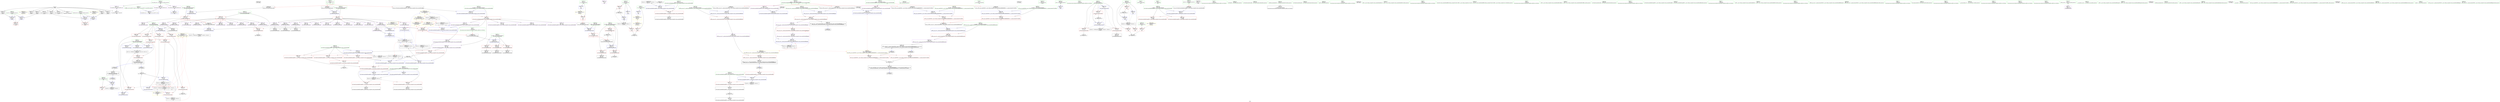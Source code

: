 digraph "SVFG" {
	label="SVFG";

	Node0x5560ebf51a00 [shape=record,color=grey,label="{NodeID: 0\nNullPtr}"];
	Node0x5560ebf51a00 -> Node0x5560ebf75f00[style=solid];
	Node0x5560ebf51a00 -> Node0x5560ebf76000[style=solid];
	Node0x5560ebf51a00 -> Node0x5560ebf760d0[style=solid];
	Node0x5560ebf51a00 -> Node0x5560ebf761a0[style=solid];
	Node0x5560ebf51a00 -> Node0x5560ebf76270[style=solid];
	Node0x5560ebf51a00 -> Node0x5560ebf76340[style=solid];
	Node0x5560ebf51a00 -> Node0x5560ebf76410[style=solid];
	Node0x5560ebf51a00 -> Node0x5560ebf764e0[style=solid];
	Node0x5560ebf51a00 -> Node0x5560ebf765b0[style=solid];
	Node0x5560ebf51a00 -> Node0x5560ebf77f00[style=solid];
	Node0x5560ebfbfb60 [shape=record,color=black,label="{NodeID: 526\n279 = PHI()\n}"];
	Node0x5560ebf88200 [shape=record,color=grey,label="{NodeID: 360\n414 = cmp(413, 415, )\n}"];
	Node0x5560ebf76ed0 [shape=record,color=red,label="{NodeID: 194\n437\<--378\n\<--sisa.addr\n_ZN11AhoCorasick5solveEii\n}"];
	Node0x5560ebf76ed0 -> Node0x5560ebf87900[style=solid];
	Node0x5560ebf73fd0 [shape=record,color=purple,label="{NodeID: 111\n278\<--16\n\<--.str\nmain\n}"];
	Node0x5560ebf721b0 [shape=record,color=green,label="{NodeID: 28\n48\<--49\ni\<--i_field_insensitive\n_Z4initv\n}"];
	Node0x5560ebf721b0 -> Node0x5560ebf7ab60[style=solid];
	Node0x5560ebf721b0 -> Node0x5560ebf7ac30[style=solid];
	Node0x5560ebf721b0 -> Node0x5560ebf78000[style=solid];
	Node0x5560ebf721b0 -> Node0x5560ebf780d0[style=solid];
	Node0x5560ebf7e3f0 [shape=record,color=black,label="{NodeID: 388\nMR_28V_2 = PHI(MR_28V_3, MR_28V_1, )\npts\{177 \}\n}"];
	Node0x5560ebf7e3f0 -> Node0x5560ebf80c00[style=dashed];
	Node0x5560ebf78680 [shape=record,color=blue,label="{NodeID: 222\n145\<--11\narrayidx5\<--\n_ZN11AhoCorasick5resetEv\n}"];
	Node0x5560ebf78680 -> Node0x5560ebf78750[style=dashed];
	Node0x5560ebf7a0d0 [shape=record,color=purple,label="{NodeID: 139\n355\<--354\n_M_current\<--this1\n_ZN9__gnu_cxx17__normal_iteratorIPcNSt7__cxx1112basic_stringIcSt11char_traitsIcESaIcEEEEppEv\n}"];
	Node0x5560ebf7a0d0 -> Node0x5560ebf7c630[style=solid];
	Node0x5560ebf7a0d0 -> Node0x5560ebf818c0[style=solid];
	Node0x5560ebf74b30 [shape=record,color=green,label="{NodeID: 56\n251\<--252\nmain\<--main_field_insensitive\n}"];
	Node0x5560ebfa1820 [shape=record,color=yellow,style=double,label="{NodeID: 416\n35V_1 = ENCHI(MR_35V_0)\npts\{1710000 \}\nFun[_ZNK9__gnu_cxx17__normal_iteratorIPcNSt7__cxx1112basic_stringIcSt11char_traitsIcESaIcEEEEdeEv]}"];
	Node0x5560ebfa1820 -> Node0x5560ebf7c490[style=dashed];
	Node0x5560ebf81c00 [shape=record,color=blue,label="{NodeID: 250\n378\<--371\nsisa.addr\<--sisa\n_ZN11AhoCorasick5solveEii\n}"];
	Node0x5560ebf81c00 -> Node0x5560ebf76d30[style=dashed];
	Node0x5560ebf81c00 -> Node0x5560ebf76e00[style=dashed];
	Node0x5560ebf81c00 -> Node0x5560ebf76ed0[style=dashed];
	Node0x5560ebf7b790 [shape=record,color=red,label="{NodeID: 167\n204\<--201\n\<--call5\n_ZN11AhoCorasick9addStringENSt7__cxx1112basic_stringIcSt11char_traitsIcESaIcEEE\n}"];
	Node0x5560ebf7b790 -> Node0x5560ebf78c30[style=solid];
	Node0x5560ebf76340 [shape=record,color=black,label="{NodeID: 84\n100\<--3\n\<--dummyVal\n_Z4initv\n}"];
	Node0x5560ebf76340 -> Node0x5560ebf78340[style=solid];
	Node0x5560ebf6b940 [shape=record,color=green,label="{NodeID: 1\n7\<--1\n__dso_handle\<--dummyObj\nGlob }"];
	Node0x5560ebfbfc30 [shape=record,color=black,label="{NodeID: 527\n61 = PHI()\n}"];
	Node0x5560ebfa3990 [shape=record,color=yellow,style=double,label="{NodeID: 444\n50V_1 = ENCHI(MR_50V_0)\npts\{90003 \}\nFun[_ZN11AhoCorasick4workEi]|{<s0>27|<s1>27|<s2>27|<s3>27}}"];
	Node0x5560ebfa3990:s0 -> Node0x5560ebf776f0[style=dashed,color=red];
	Node0x5560ebfa3990:s1 -> Node0x5560ebf777c0[style=dashed,color=red];
	Node0x5560ebfa3990:s2 -> Node0x5560ebf82010[style=dashed,color=red];
	Node0x5560ebfa3990:s3 -> Node0x5560ebf99070[style=dashed,color=red];
	Node0x5560ebf88380 [shape=record,color=grey,label="{NodeID: 361\n338 = cmp(334, 337, )\n}"];
	Node0x5560ebf88380 -> Node0x5560ebf736e0[style=solid];
	Node0x5560ebf76fa0 [shape=record,color=red,label="{NodeID: 195\n412\<--380\n\<--ret\n_ZN11AhoCorasick5solveEii\n}"];
	Node0x5560ebf76fa0 -> Node0x5560ebf776f0[style=solid];
	Node0x5560ebf740a0 [shape=record,color=purple,label="{NodeID: 112\n459\<--18\nllvm.global_ctors_0\<--llvm.global_ctors\nGlob }"];
	Node0x5560ebf740a0 -> Node0x5560ebf77d00[style=solid];
	Node0x5560ebf72280 [shape=record,color=green,label="{NodeID: 29\n50\<--51\ns\<--s_field_insensitive\n_Z4initv\n}"];
	Node0x5560ebf7e8f0 [shape=record,color=black,label="{NodeID: 389\nMR_30V_2 = PHI(MR_30V_3, MR_30V_1, )\npts\{179 \}\n}"];
	Node0x5560ebf7e8f0 -> Node0x5560ebf80c90[style=dashed];
	Node0x5560ebf78750 [shape=record,color=blue,label="{NodeID: 223\n149\<--11\narrayidx8\<--\n_ZN11AhoCorasick5resetEv\n|{<s0>5}}"];
	Node0x5560ebf78750:s0 -> Node0x5560ebf9f670[style=dashed,color=blue];
	Node0x5560ebf7a1a0 [shape=record,color=purple,label="{NodeID: 140\n357\<--356\nincdec.ptr\<--\n_ZN9__gnu_cxx17__normal_iteratorIPcNSt7__cxx1112basic_stringIcSt11char_traitsIcESaIcEEEEppEv\n}"];
	Node0x5560ebf7a1a0 -> Node0x5560ebf818c0[style=solid];
	Node0x5560ebf74c30 [shape=record,color=green,label="{NodeID: 57\n254\<--255\nretval\<--retval_field_insensitive\nmain\n}"];
	Node0x5560ebf74c30 -> Node0x5560ebf810a0[style=solid];
	Node0x5560ebf81cd0 [shape=record,color=blue,label="{NodeID: 251\n372\<--396\nretval\<--\n_ZN11AhoCorasick5solveEii\n}"];
	Node0x5560ebf81cd0 -> Node0x5560ebf98170[style=dashed];
	Node0x5560ebf7b860 [shape=record,color=red,label="{NodeID: 168\n222\<--221\n\<--\n_ZN11AhoCorasick9addStringENSt7__cxx1112basic_stringIcSt11char_traitsIcESaIcEEE\n}"];
	Node0x5560ebf7b860 -> Node0x5560ebf88800[style=solid];
	Node0x5560ebf76410 [shape=record,color=black,label="{NodeID: 85\n102\<--3\n\<--dummyVal\n_Z4initv\n}"];
	Node0x5560ebf76410 -> Node0x5560ebf78410[style=solid];
	Node0x5560ebf6b6d0 [shape=record,color=green,label="{NodeID: 2\n11\<--1\n\<--dummyObj\nCan only get source location for instruction, argument, global var or function.}"];
	Node0x5560ebfbfd00 [shape=record,color=black,label="{NodeID: 528\n185 = PHI()\n}"];
	Node0x5560ebfbfd00 -> Node0x5560ebf78a90[style=solid];
	Node0x5560ebfa3a70 [shape=record,color=yellow,style=double,label="{NodeID: 445\n53V_1 = ENCHI(MR_53V_0)\npts\{90000 90002 \}\nFun[_ZN11AhoCorasick4workEi]|{<s0>27|<s1>27}}"];
	Node0x5560ebfa3a70:s0 -> Node0x5560ebf95df0[style=dashed,color=red];
	Node0x5560ebfa3a70:s1 -> Node0x5560ebf95ed0[style=dashed,color=red];
	Node0x5560ebf88500 [shape=record,color=grey,label="{NodeID: 362\n426 = cmp(425, 427, )\n}"];
	Node0x5560ebf77070 [shape=record,color=red,label="{NodeID: 196\n417\<--380\n\<--ret\n_ZN11AhoCorasick5solveEii\n}"];
	Node0x5560ebf77070 -> Node0x5560ebf777c0[style=solid];
	Node0x5560ebf741a0 [shape=record,color=purple,label="{NodeID: 113\n460\<--18\nllvm.global_ctors_1\<--llvm.global_ctors\nGlob }"];
	Node0x5560ebf741a0 -> Node0x5560ebf77e00[style=solid];
	Node0x5560ebf72350 [shape=record,color=green,label="{NodeID: 30\n52\<--53\nexn.slot\<--exn.slot_field_insensitive\n_Z4initv\n}"];
	Node0x5560ebf72350 -> Node0x5560ebf7ad00[style=solid];
	Node0x5560ebf72350 -> Node0x5560ebf781a0[style=solid];
	Node0x5560ebf72350 -> Node0x5560ebf78340[style=solid];
	Node0x5560ebf7e9e0 [shape=record,color=black,label="{NodeID: 390\nMR_16V_2 = PHI(MR_16V_4, MR_16V_1, )\npts\{90000 \}\n|{|<s4>9}}"];
	Node0x5560ebf7e9e0 -> Node0x5560ebf7b860[style=dashed];
	Node0x5560ebf7e9e0 -> Node0x5560ebf7ba00[style=dashed];
	Node0x5560ebf7e9e0 -> Node0x5560ebf80e30[style=dashed];
	Node0x5560ebf7e9e0 -> Node0x5560ebf7e9e0[style=dashed];
	Node0x5560ebf7e9e0:s4 -> Node0x5560ebf9f670[style=dashed,color=blue];
	Node0x5560ebf78820 [shape=record,color=blue,label="{NodeID: 224\n164\<--162\nthis.addr\<--this\n_ZN11AhoCorasick9addStringENSt7__cxx1112basic_stringIcSt11char_traitsIcESaIcEEE\n}"];
	Node0x5560ebf78820 -> Node0x5560ebf7af70[style=dashed];
	Node0x5560ebf7a270 [shape=record,color=purple,label="{NodeID: 141\n366\<--365\n_M_current\<--this1\n_ZNK9__gnu_cxx17__normal_iteratorIPcNSt7__cxx1112basic_stringIcSt11char_traitsIcESaIcEEEE4baseEv\n}"];
	Node0x5560ebf7a270 -> Node0x5560ebf73950[style=solid];
	Node0x5560ebf74d00 [shape=record,color=green,label="{NodeID: 58\n256\<--257\nt\<--t_field_insensitive\nmain\n}"];
	Node0x5560ebf74d00 -> Node0x5560ebf7bad0[style=solid];
	Node0x5560ebf81da0 [shape=record,color=blue,label="{NodeID: 252\n372\<--402\nretval\<--\n_ZN11AhoCorasick5solveEii\n}"];
	Node0x5560ebf81da0 -> Node0x5560ebf98170[style=dashed];
	Node0x5560ebf7b930 [shape=record,color=red,label="{NodeID: 169\n226\<--225\n\<--saiz\n_ZN11AhoCorasick9addStringENSt7__cxx1112basic_stringIcSt11char_traitsIcESaIcEEE\n}"];
	Node0x5560ebf7b930 -> Node0x5560ebf88080[style=solid];
	Node0x5560ebf764e0 [shape=record,color=black,label="{NodeID: 86\n111\<--3\nlpad.val\<--dummyVal\n_Z4initv\n}"];
	Node0x5560ebf6c6e0 [shape=record,color=green,label="{NodeID: 3\n15\<--1\n_ZSt3cin\<--dummyObj\nGlob }"];
	Node0x5560ebfbfdd0 [shape=record,color=black,label="{NodeID: 529\n191 = PHI()\n}"];
	Node0x5560ebfbfdd0 -> Node0x5560ebf78b60[style=solid];
	Node0x5560ebf88680 [shape=record,color=grey,label="{NodeID: 363\n208 = cmp(207, 209, )\n}"];
	Node0x5560ebf88680 -> Node0x5560ebf76b90[style=solid];
	Node0x5560ebf77140 [shape=record,color=red,label="{NodeID: 197\n421\<--380\n\<--ret\n_ZN11AhoCorasick5solveEii\n}"];
	Node0x5560ebf77140 -> Node0x5560ebf82010[style=solid];
	Node0x5560ebf742a0 [shape=record,color=purple,label="{NodeID: 114\n461\<--18\nllvm.global_ctors_2\<--llvm.global_ctors\nGlob }"];
	Node0x5560ebf742a0 -> Node0x5560ebf77f00[style=solid];
	Node0x5560ebf72420 [shape=record,color=green,label="{NodeID: 31\n54\<--55\nehselector.slot\<--ehselector.slot_field_insensitive\n_Z4initv\n}"];
	Node0x5560ebf72420 -> Node0x5560ebf7add0[style=solid];
	Node0x5560ebf72420 -> Node0x5560ebf78270[style=solid];
	Node0x5560ebf72420 -> Node0x5560ebf78410[style=solid];
	Node0x5560ebf7ead0 [shape=record,color=black,label="{NodeID: 391\nMR_18V_2 = PHI(MR_18V_4, MR_18V_1, )\npts\{90004 \}\n|{|<s3>9}}"];
	Node0x5560ebf7ead0 -> Node0x5560ebf7b930[style=dashed];
	Node0x5560ebf7ead0 -> Node0x5560ebf80d60[style=dashed];
	Node0x5560ebf7ead0 -> Node0x5560ebf7ead0[style=dashed];
	Node0x5560ebf7ead0:s3 -> Node0x5560ebf9f670[style=dashed,color=blue];
	Node0x5560ebf788f0 [shape=record,color=blue,label="{NodeID: 225\n166\<--90\ncur\<--\n_ZN11AhoCorasick9addStringENSt7__cxx1112basic_stringIcSt11char_traitsIcESaIcEEE\n}"];
	Node0x5560ebf788f0 -> Node0x5560ebf7d9f0[style=dashed];
	Node0x5560ebf7a340 [shape=record,color=purple,label="{NodeID: 142\n388\<--387\nakhir\<--this1\n_ZN11AhoCorasick5solveEii\n}"];
	Node0x5560ebf74dd0 [shape=record,color=green,label="{NodeID: 59\n258\<--259\ntc\<--tc_field_insensitive\nmain\n}"];
	Node0x5560ebf74dd0 -> Node0x5560ebf7bba0[style=solid];
	Node0x5560ebf74dd0 -> Node0x5560ebf7bc70[style=solid];
	Node0x5560ebf74dd0 -> Node0x5560ebf7bd40[style=solid];
	Node0x5560ebf74dd0 -> Node0x5560ebf81170[style=solid];
	Node0x5560ebf74dd0 -> Node0x5560ebf81310[style=solid];
	Node0x5560ebf81e70 [shape=record,color=blue,label="{NodeID: 253\n380\<--410\nret\<--arrayidx7\n_ZN11AhoCorasick5solveEii\n}"];
	Node0x5560ebf81e70 -> Node0x5560ebf76fa0[style=dashed];
	Node0x5560ebf81e70 -> Node0x5560ebf77070[style=dashed];
	Node0x5560ebf81e70 -> Node0x5560ebf77140[style=dashed];
	Node0x5560ebf81e70 -> Node0x5560ebf77210[style=dashed];
	Node0x5560ebf81e70 -> Node0x5560ebf772e0[style=dashed];
	Node0x5560ebf81e70 -> Node0x5560ebf98670[style=dashed];
	Node0x5560ebf7ba00 [shape=record,color=red,label="{NodeID: 170\n233\<--232\n\<--\n_ZN11AhoCorasick9addStringENSt7__cxx1112basic_stringIcSt11char_traitsIcESaIcEEE\n}"];
	Node0x5560ebf7ba00 -> Node0x5560ebf80f00[style=solid];
	Node0x5560ebf765b0 [shape=record,color=black,label="{NodeID: 87\n112\<--3\nlpad.val6\<--dummyVal\n_Z4initv\n}"];
	Node0x5560ebf6b7f0 [shape=record,color=green,label="{NodeID: 4\n16\<--1\n.str\<--dummyObj\nGlob }"];
	Node0x5560ebfbfed0 [shape=record,color=black,label="{NodeID: 530\n197 = PHI(321, )\n}"];
	Node0x5560ebf88800 [shape=record,color=grey,label="{NodeID: 364\n223 = cmp(222, 11, )\n}"];
	Node0x5560ebf77210 [shape=record,color=red,label="{NodeID: 198\n440\<--380\n\<--ret\n_ZN11AhoCorasick5solveEii\n}"];
	Node0x5560ebf77210 -> Node0x5560ebf77960[style=solid];
	Node0x5560ebf77210 -> Node0x5560ebf821b0[style=solid];
	Node0x5560ebf78d50 [shape=record,color=purple,label="{NodeID: 115\n123\<--122\ntrie\<--this1\n_ZN11AhoCorasick5resetEv\n}"];
	Node0x5560ebf724f0 [shape=record,color=green,label="{NodeID: 32\n56\<--57\nagg.tmp\<--agg.tmp_field_insensitive\n_Z4initv\n|{<s0>9}}"];
	Node0x5560ebf724f0:s0 -> Node0x5560ebfc1660[style=solid,color=red];
	Node0x5560ebf9e7a0 [shape=record,color=black,label="{NodeID: 392\nMR_35V_3 = PHI(MR_35V_4, MR_35V_2, )\npts\{1710000 \}\n|{<s0>19|<s1>20|<s2>21|<s3>21}}"];
	Node0x5560ebf9e7a0:s0 -> Node0x5560ebfa0f80[style=dashed,color=red];
	Node0x5560ebf9e7a0:s1 -> Node0x5560ebfa1820[style=dashed,color=red];
	Node0x5560ebf9e7a0:s2 -> Node0x5560ebf7c630[style=dashed,color=red];
	Node0x5560ebf9e7a0:s3 -> Node0x5560ebf818c0[style=dashed,color=red];
	Node0x5560ebf789c0 [shape=record,color=blue,label="{NodeID: 226\n168\<--163\n__range1\<--s\n_ZN11AhoCorasick9addStringENSt7__cxx1112basic_stringIcSt11char_traitsIcESaIcEEE\n}"];
	Node0x5560ebf789c0 -> Node0x5560ebf7b1e0[style=dashed];
	Node0x5560ebf789c0 -> Node0x5560ebf7b2b0[style=dashed];
	Node0x5560ebf7a410 [shape=record,color=purple,label="{NodeID: 143\n391\<--387\narrayidx\<--this1\n_ZN11AhoCorasick5solveEii\n}"];
	Node0x5560ebf7a410 -> Node0x5560ebf77620[style=solid];
	Node0x5560ebf74ea0 [shape=record,color=green,label="{NodeID: 60\n260\<--261\nret\<--ret_field_insensitive\nmain\n}"];
	Node0x5560ebf74ea0 -> Node0x5560ebf7be10[style=solid];
	Node0x5560ebf74ea0 -> Node0x5560ebf81240[style=solid];
	Node0x5560ebf81f40 [shape=record,color=blue,label="{NodeID: 254\n372\<--418\nretval\<--\n_ZN11AhoCorasick5solveEii\n}"];
	Node0x5560ebf81f40 -> Node0x5560ebf98170[style=dashed];
	Node0x5560ebf7bad0 [shape=record,color=red,label="{NodeID: 171\n267\<--256\n\<--t\nmain\n}"];
	Node0x5560ebf7bad0 -> Node0x5560ebf88e00[style=solid];
	Node0x5560ebf76680 [shape=record,color=black,label="{NodeID: 88\n253\<--11\nmain_ret\<--\nmain\n}"];
	Node0x5560ebf70930 [shape=record,color=green,label="{NodeID: 5\n19\<--1\n\<--dummyObj\nCan only get source location for instruction, argument, global var or function.}"];
	Node0x5560ebfbffd0 [shape=record,color=black,label="{NodeID: 531\n201 = PHI(340, )\n}"];
	Node0x5560ebfbffd0 -> Node0x5560ebf7b790[style=solid];
	Node0x5560ebf88980 [shape=record,color=grey,label="{NodeID: 365\n393 = cmp(392, 11, )\n}"];
	Node0x5560ebf772e0 [shape=record,color=red,label="{NodeID: 199\n449\<--380\n\<--ret\n_ZN11AhoCorasick5solveEii\n}"];
	Node0x5560ebf772e0 -> Node0x5560ebf77a30[style=solid];
	Node0x5560ebf78e20 [shape=record,color=purple,label="{NodeID: 116\n124\<--122\narraydecay\<--this1\n_ZN11AhoCorasick5resetEv\n}"];
	Node0x5560ebf78e20 -> Node0x5560ebf76850[style=solid];
	Node0x5560ebf725c0 [shape=record,color=green,label="{NodeID: 33\n59\<--60\n_ZNSirsERi\<--_ZNSirsERi_field_insensitive\n}"];
	Node0x5560ebf9ec70 [shape=record,color=black,label="{NodeID: 393\nMR_4V_3 = PHI(MR_4V_4, MR_4V_2, )\npts\{49 \}\n}"];
	Node0x5560ebf9ec70 -> Node0x5560ebf7ab60[style=dashed];
	Node0x5560ebf9ec70 -> Node0x5560ebf7ac30[style=dashed];
	Node0x5560ebf9ec70 -> Node0x5560ebf780d0[style=dashed];
	Node0x5560ebf78a90 [shape=record,color=blue,label="{NodeID: 227\n188\<--185\ncoerce.dive\<--call\n_ZN11AhoCorasick9addStringENSt7__cxx1112basic_stringIcSt11char_traitsIcESaIcEEE\n}"];
	Node0x5560ebf78a90 -> Node0x5560ebf9e7a0[style=dashed];
	Node0x5560ebf7a4e0 [shape=record,color=purple,label="{NodeID: 144\n404\<--387\ndp\<--this1\n_ZN11AhoCorasick5solveEii\n}"];
	Node0x5560ebf74f70 [shape=record,color=green,label="{NodeID: 61\n273\<--274\n_ZN11AhoCorasick4workEi\<--_ZN11AhoCorasick4workEi_field_insensitive\n}"];
	Node0x5560ebf82010 [shape=record,color=blue,label="{NodeID: 255\n421\<--396\n\<--\n_ZN11AhoCorasick5solveEii\n}"];
	Node0x5560ebf82010 -> Node0x5560ebf97c70[style=dashed];
	Node0x5560ebf7bba0 [shape=record,color=red,label="{NodeID: 172\n266\<--258\n\<--tc\nmain\n}"];
	Node0x5560ebf7bba0 -> Node0x5560ebf88e00[style=solid];
	Node0x5560ebf76750 [shape=record,color=black,label="{NodeID: 89\n31\<--32\n\<--_ZNSt8ios_base4InitD1Ev\nCan only get source location for instruction, argument, global var or function.}"];
	Node0x5560ebf709c0 [shape=record,color=green,label="{NodeID: 6\n90\<--1\n\<--dummyObj\nCan only get source location for instruction, argument, global var or function.|{<s0>27}}"];
	Node0x5560ebf709c0:s0 -> Node0x5560ebfc1030[style=solid,color=red];
	Node0x5560ebfc01a0 [shape=record,color=black,label="{NodeID: 532\n236 = PHI(349, )\n}"];
	Node0x5560ebf88b00 [shape=record,color=grey,label="{NodeID: 366\n399 = cmp(398, 11, )\n}"];
	Node0x5560ebf773b0 [shape=record,color=red,label="{NodeID: 200\n425\<--382\n\<--i\n_ZN11AhoCorasick5solveEii\n}"];
	Node0x5560ebf773b0 -> Node0x5560ebf88500[style=solid];
	Node0x5560ebf78ef0 [shape=record,color=purple,label="{NodeID: 117\n132\<--122\nfail\<--this1\n_ZN11AhoCorasick5resetEv\n}"];
	Node0x5560ebf726c0 [shape=record,color=green,label="{NodeID: 34\n63\<--64\n_ZN11AhoCorasick5resetEv\<--_ZN11AhoCorasick5resetEv_field_insensitive\n}"];
	Node0x5560ebf9f170 [shape=record,color=black,label="{NodeID: 394\nMR_10V_2 = PHI(MR_10V_3, MR_10V_1, )\npts\{90002 \}\n|{<s0>9|<s1>23}}"];
	Node0x5560ebf9f170:s0 -> Node0x5560ebf80fd0[style=dashed,color=red];
	Node0x5560ebf9f170:s1 -> Node0x5560ebfa8e80[style=dashed,color=blue];
	Node0x5560ebf78b60 [shape=record,color=blue,label="{NodeID: 228\n194\<--191\ncoerce.dive3\<--call2\n_ZN11AhoCorasick9addStringENSt7__cxx1112basic_stringIcSt11char_traitsIcESaIcEEE\n|{<s0>19}}"];
	Node0x5560ebf78b60:s0 -> Node0x5560ebfa0f80[style=dashed,color=red];
	Node0x5560ebf7a5b0 [shape=record,color=purple,label="{NodeID: 145\n407\<--387\narrayidx5\<--this1\n_ZN11AhoCorasick5solveEii\n}"];
	Node0x5560ebf75070 [shape=record,color=green,label="{NodeID: 62\n280\<--281\nprintf\<--printf_field_insensitive\n}"];
	Node0x5560ebf820e0 [shape=record,color=blue,label="{NodeID: 256\n382\<--11\ni\<--\n_ZN11AhoCorasick5solveEii\n}"];
	Node0x5560ebf820e0 -> Node0x5560ebf773b0[style=dashed];
	Node0x5560ebf820e0 -> Node0x5560ebf77480[style=dashed];
	Node0x5560ebf820e0 -> Node0x5560ebf77550[style=dashed];
	Node0x5560ebf820e0 -> Node0x5560ebf82280[style=dashed];
	Node0x5560ebf820e0 -> Node0x5560ebf98b70[style=dashed];
	Node0x5560ebf7bc70 [shape=record,color=red,label="{NodeID: 173\n276\<--258\n\<--tc\nmain\n}"];
	Node0x5560ebf76850 [shape=record,color=black,label="{NodeID: 90\n125\<--124\n\<--arraydecay\n_ZN11AhoCorasick5resetEv\n}"];
	Node0x5560ebf70a50 [shape=record,color=green,label="{NodeID: 7\n127\<--1\n\<--dummyObj\nCan only get source location for instruction, argument, global var or function.}"];
	Node0x5560ebfc02b0 [shape=record,color=black,label="{NodeID: 533\n263 = PHI()\n}"];
	Node0x5560ebf88c80 [shape=record,color=grey,label="{NodeID: 367\n69 = cmp(67, 68, )\n}"];
	Node0x5560ebf77480 [shape=record,color=red,label="{NodeID: 201\n433\<--382\n\<--i\n_ZN11AhoCorasick5solveEii\n}"];
	Node0x5560ebf77480 -> Node0x5560ebf73d60[style=solid];
	Node0x5560ebf78fc0 [shape=record,color=purple,label="{NodeID: 118\n133\<--122\narraydecay2\<--this1\n_ZN11AhoCorasick5resetEv\n}"];
	Node0x5560ebf78fc0 -> Node0x5560ebf76920[style=solid];
	Node0x5560ebf727c0 [shape=record,color=green,label="{NodeID: 35\n72\<--73\n_ZNSt7__cxx1112basic_stringIcSt11char_traitsIcESaIcEEC1Ev\<--_ZNSt7__cxx1112basic_stringIcSt11char_traitsIcESaIcEEC1Ev_field_insensitive\n}"];
	Node0x5560ebf9f670 [shape=record,color=black,label="{NodeID: 395\nMR_12V_3 = PHI(MR_12V_4, MR_12V_2, )\npts\{90000 90004 \}\n|{<s0>9|<s1>9|<s2>23|<s3>23}}"];
	Node0x5560ebf9f670:s0 -> Node0x5560ebf7e9e0[style=dashed,color=red];
	Node0x5560ebf9f670:s1 -> Node0x5560ebf7ead0[style=dashed,color=red];
	Node0x5560ebf9f670:s2 -> Node0x5560ebf96370[style=dashed,color=blue];
	Node0x5560ebf9f670:s3 -> Node0x5560ebfa8e80[style=dashed,color=blue];
	Node0x5560ebf78c30 [shape=record,color=blue,label="{NodeID: 229\n174\<--204\nch\<--\n_ZN11AhoCorasick9addStringENSt7__cxx1112basic_stringIcSt11char_traitsIcESaIcEEE\n}"];
	Node0x5560ebf78c30 -> Node0x5560ebf7b380[style=dashed];
	Node0x5560ebf78c30 -> Node0x5560ebf7def0[style=dashed];
	Node0x5560ebf7a680 [shape=record,color=purple,label="{NodeID: 146\n410\<--387\narrayidx7\<--this1\n_ZN11AhoCorasick5solveEii\n}"];
	Node0x5560ebf7a680 -> Node0x5560ebf81e70[style=solid];
	Node0x5560ebf75170 [shape=record,color=green,label="{NodeID: 63\n291\<--292\nthis.addr\<--this.addr_field_insensitive\n_ZN11AhoCorasick4workEi\n}"];
	Node0x5560ebf75170 -> Node0x5560ebf7bee0[style=solid];
	Node0x5560ebf75170 -> Node0x5560ebf813e0[style=solid];
	Node0x5560ebf95df0 [shape=record,color=yellow,style=double,label="{NodeID: 423\n16V_1 = ENCHI(MR_16V_0)\npts\{90000 \}\nFun[_ZN11AhoCorasick5solveEii]|{|<s1>30}}"];
	Node0x5560ebf95df0 -> Node0x5560ebf77890[style=dashed];
	Node0x5560ebf95df0:s1 -> Node0x5560ebf95df0[style=dashed,color=red];
	Node0x5560ebf821b0 [shape=record,color=blue,label="{NodeID: 257\n440\<--442\n\<--add\n_ZN11AhoCorasick5solveEii\n}"];
	Node0x5560ebf821b0 -> Node0x5560ebf97c70[style=dashed];
	Node0x5560ebf7bd40 [shape=record,color=red,label="{NodeID: 174\n283\<--258\n\<--tc\nmain\n}"];
	Node0x5560ebf7bd40 -> Node0x5560ebf87d80[style=solid];
	Node0x5560ebf76920 [shape=record,color=black,label="{NodeID: 91\n134\<--133\n\<--arraydecay2\n_ZN11AhoCorasick5resetEv\n}"];
	Node0x5560ebf70ae0 [shape=record,color=green,label="{NodeID: 8\n128\<--1\n\<--dummyObj\nCan only get source location for instruction, argument, global var or function.}"];
	Node0x5560ebfc0380 [shape=record,color=black,label="{NodeID: 534\n305 = PHI(368, )\n}"];
	Node0x5560ebfc0380 -> Node0x5560ebf73610[style=solid];
	Node0x5560ebf88e00 [shape=record,color=grey,label="{NodeID: 368\n268 = cmp(266, 267, )\n}"];
	Node0x5560ebf77550 [shape=record,color=red,label="{NodeID: 202\n445\<--382\n\<--i\n_ZN11AhoCorasick5solveEii\n}"];
	Node0x5560ebf77550 -> Node0x5560ebf87a80[style=solid];
	Node0x5560ebf79090 [shape=record,color=purple,label="{NodeID: 119\n137\<--122\nakhir\<--this1\n_ZN11AhoCorasick5resetEv\n}"];
	Node0x5560ebf728c0 [shape=record,color=green,label="{NodeID: 36\n75\<--76\n_ZStrsIcSt11char_traitsIcESaIcEERSt13basic_istreamIT_T0_ES7_RNSt7__cxx1112basic_stringIS4_S5_T1_EE\<--_ZStrsIcSt11char_traitsIcESaIcEERSt13basic_istreamIT_T0_ES7_RNSt7__cxx1112basic_stringIS4_S5_T1_EE_field_insensitive\n}"];
	Node0x5560ebf9fb70 [shape=record,color=yellow,style=double,label="{NodeID: 396\n39V_1 = ENCHI(MR_39V_0)\npts\{12 \}\nFun[main]}"];
	Node0x5560ebf9fb70 -> Node0x5560ebf7a9c0[style=dashed];
	Node0x5560ebf80c00 [shape=record,color=blue,label="{NodeID: 230\n176\<--211\nasd\<--cond\n_ZN11AhoCorasick9addStringENSt7__cxx1112basic_stringIcSt11char_traitsIcESaIcEEE\n}"];
	Node0x5560ebf80c00 -> Node0x5560ebf7b450[style=dashed];
	Node0x5560ebf80c00 -> Node0x5560ebf7e3f0[style=dashed];
	Node0x5560ebf7a750 [shape=record,color=purple,label="{NodeID: 147\n429\<--387\ntrie\<--this1\n_ZN11AhoCorasick5solveEii\n}"];
	Node0x5560ebf75240 [shape=record,color=green,label="{NodeID: 64\n293\<--294\nn.addr\<--n.addr_field_insensitive\n_ZN11AhoCorasick4workEi\n}"];
	Node0x5560ebf75240 -> Node0x5560ebf7bfb0[style=solid];
	Node0x5560ebf75240 -> Node0x5560ebf814b0[style=solid];
	Node0x5560ebf95ed0 [shape=record,color=yellow,style=double,label="{NodeID: 424\n10V_1 = ENCHI(MR_10V_0)\npts\{90002 \}\nFun[_ZN11AhoCorasick5solveEii]|{|<s1>30}}"];
	Node0x5560ebf95ed0 -> Node0x5560ebf77620[style=dashed];
	Node0x5560ebf95ed0:s1 -> Node0x5560ebf95ed0[style=dashed,color=red];
	Node0x5560ebf82280 [shape=record,color=blue,label="{NodeID: 258\n382\<--446\ni\<--inc\n_ZN11AhoCorasick5solveEii\n}"];
	Node0x5560ebf82280 -> Node0x5560ebf773b0[style=dashed];
	Node0x5560ebf82280 -> Node0x5560ebf77480[style=dashed];
	Node0x5560ebf82280 -> Node0x5560ebf77550[style=dashed];
	Node0x5560ebf82280 -> Node0x5560ebf82280[style=dashed];
	Node0x5560ebf82280 -> Node0x5560ebf98b70[style=dashed];
	Node0x5560ebf7be10 [shape=record,color=red,label="{NodeID: 175\n277\<--260\n\<--ret\nmain\n}"];
	Node0x5560ebf769f0 [shape=record,color=black,label="{NodeID: 92\n139\<--138\n\<--arraydecay3\n_ZN11AhoCorasick5resetEv\n}"];
	Node0x5560ebf71320 [shape=record,color=green,label="{NodeID: 9\n129\<--1\n\<--dummyObj\nCan only get source location for instruction, argument, global var or function.}"];
	Node0x5560ebfc0520 [shape=record,color=black,label="{NodeID: 535\n331 = PHI(360, )\n}"];
	Node0x5560ebfc0520 -> Node0x5560ebf7c220[style=solid];
	Node0x5560ebf5b210 [shape=record,color=black,label="{NodeID: 369\nMR_46V_3 = PHI(MR_46V_4, MR_46V_2, )\npts\{259 \}\n}"];
	Node0x5560ebf5b210 -> Node0x5560ebf7bba0[style=dashed];
	Node0x5560ebf5b210 -> Node0x5560ebf7bc70[style=dashed];
	Node0x5560ebf5b210 -> Node0x5560ebf7bd40[style=dashed];
	Node0x5560ebf5b210 -> Node0x5560ebf81310[style=dashed];
	Node0x5560ebf77620 [shape=record,color=red,label="{NodeID: 203\n392\<--391\n\<--arrayidx\n_ZN11AhoCorasick5solveEii\n}"];
	Node0x5560ebf77620 -> Node0x5560ebf88980[style=solid];
	Node0x5560ebf79160 [shape=record,color=purple,label="{NodeID: 120\n138\<--122\narraydecay3\<--this1\n_ZN11AhoCorasick5resetEv\n}"];
	Node0x5560ebf79160 -> Node0x5560ebf769f0[style=solid];
	Node0x5560ebf729c0 [shape=record,color=green,label="{NodeID: 37\n78\<--79\n_ZNSt7__cxx1112basic_stringIcSt11char_traitsIcESaIcEEC1ERKS4_\<--_ZNSt7__cxx1112basic_stringIcSt11char_traitsIcESaIcEEC1ERKS4__field_insensitive\n}"];
	Node0x5560ebfa0690 [shape=record,color=yellow,style=double,label="{NodeID: 397\n2V_1 = ENCHI(MR_2V_0)\npts\{14 \}\nFun[main]|{<s0>23}}"];
	Node0x5560ebfa0690:s0 -> Node0x5560ebfa11a0[style=dashed,color=red];
	Node0x5560ebf80c90 [shape=record,color=blue,label="{NodeID: 231\n178\<--219\nnex\<--arrayidx7\n_ZN11AhoCorasick9addStringENSt7__cxx1112basic_stringIcSt11char_traitsIcESaIcEEE\n}"];
	Node0x5560ebf80c90 -> Node0x5560ebf7b520[style=dashed];
	Node0x5560ebf80c90 -> Node0x5560ebf7b5f0[style=dashed];
	Node0x5560ebf80c90 -> Node0x5560ebf7b6c0[style=dashed];
	Node0x5560ebf80c90 -> Node0x5560ebf7e8f0[style=dashed];
	Node0x5560ebf7a820 [shape=record,color=purple,label="{NodeID: 148\n432\<--387\narrayidx13\<--this1\n_ZN11AhoCorasick5solveEii\n}"];
	Node0x5560ebf75310 [shape=record,color=green,label="{NodeID: 65\n306\<--307\n_ZN11AhoCorasick5solveEii\<--_ZN11AhoCorasick5solveEii_field_insensitive\n}"];
	Node0x5560ebf82350 [shape=record,color=blue,label="{NodeID: 259\n372\<--450\nretval\<--\n_ZN11AhoCorasick5solveEii\n}"];
	Node0x5560ebf82350 -> Node0x5560ebf98170[style=dashed];
	Node0x5560ebf7bee0 [shape=record,color=red,label="{NodeID: 176\n297\<--291\nthis1\<--this.addr\n_ZN11AhoCorasick4workEi\n|{|<s2>27}}"];
	Node0x5560ebf7bee0 -> Node0x5560ebf79e60[style=solid];
	Node0x5560ebf7bee0 -> Node0x5560ebf79f30[style=solid];
	Node0x5560ebf7bee0:s2 -> Node0x5560ebfc0e80[style=solid,color=red];
	Node0x5560ebf76ac0 [shape=record,color=black,label="{NodeID: 93\n207\<--206\nconv\<--\n_ZN11AhoCorasick9addStringENSt7__cxx1112basic_stringIcSt11char_traitsIcESaIcEEE\n}"];
	Node0x5560ebf76ac0 -> Node0x5560ebf88680[style=solid];
	Node0x5560ebf713b0 [shape=record,color=green,label="{NodeID: 10\n136\<--1\n\<--dummyObj\nCan only get source location for instruction, argument, global var or function.}"];
	Node0x5560ebfc0660 [shape=record,color=black,label="{NodeID: 536\n336 = PHI(360, )\n}"];
	Node0x5560ebfc0660 -> Node0x5560ebf7c2f0[style=solid];
	Node0x5560ebf5b710 [shape=record,color=black,label="{NodeID: 370\nMR_48V_2 = PHI(MR_48V_3, MR_48V_1, )\npts\{261 \}\n}"];
	Node0x5560ebf5b710 -> Node0x5560ebf81240[style=dashed];
	Node0x5560ebf776f0 [shape=record,color=red,label="{NodeID: 204\n413\<--412\n\<--\n_ZN11AhoCorasick5solveEii\n}"];
	Node0x5560ebf776f0 -> Node0x5560ebf88200[style=solid];
	Node0x5560ebf79230 [shape=record,color=purple,label="{NodeID: 121\n141\<--122\nsaiz\<--this1\n_ZN11AhoCorasick5resetEv\n}"];
	Node0x5560ebf79230 -> Node0x5560ebf785b0[style=solid];
	Node0x5560ebf72ac0 [shape=record,color=green,label="{NodeID: 38\n81\<--82\n_ZN11AhoCorasick9addStringENSt7__cxx1112basic_stringIcSt11char_traitsIcESaIcEEE\<--_ZN11AhoCorasick9addStringENSt7__cxx1112basic_stringIcSt11char_traitsIcESaIcEEE_field_insensitive\n}"];
	Node0x5560ebf80d60 [shape=record,color=blue,label="{NodeID: 232\n225\<--227\nsaiz\<--inc\n_ZN11AhoCorasick9addStringENSt7__cxx1112basic_stringIcSt11char_traitsIcESaIcEEE\n}"];
	Node0x5560ebf80d60 -> Node0x5560ebf7ead0[style=dashed];
	Node0x5560ebf7a8f0 [shape=record,color=purple,label="{NodeID: 149\n435\<--387\narrayidx15\<--this1\n_ZN11AhoCorasick5solveEii\n}"];
	Node0x5560ebf7a8f0 -> Node0x5560ebf77890[style=solid];
	Node0x5560ebf75410 [shape=record,color=green,label="{NodeID: 66\n324\<--325\n__lhs.addr\<--__lhs.addr_field_insensitive\n_ZN9__gnu_cxxneIPcNSt7__cxx1112basic_stringIcSt11char_traitsIcESaIcEEEEEbRKNS_17__normal_iteratorIT_T0_EESD_\n}"];
	Node0x5560ebf75410 -> Node0x5560ebf7c080[style=solid];
	Node0x5560ebf75410 -> Node0x5560ebf81580[style=solid];
	Node0x5560ebf7bfb0 [shape=record,color=red,label="{NodeID: 177\n304\<--293\n\<--n.addr\n_ZN11AhoCorasick4workEi\n|{<s0>27}}"];
	Node0x5560ebf7bfb0:s0 -> Node0x5560ebfc11b0[style=solid,color=red];
	Node0x5560ebf76b90 [shape=record,color=black,label="{NodeID: 94\n210\<--208\n\<--cmp\n_ZN11AhoCorasick9addStringENSt7__cxx1112basic_stringIcSt11char_traitsIcESaIcEEE\n}"];
	Node0x5560ebf71440 [shape=record,color=green,label="{NodeID: 11\n209\<--1\n\<--dummyObj\nCan only get source location for instruction, argument, global var or function.}"];
	Node0x5560ebfc07a0 [shape=record,color=black,label="{NodeID: 537\n439 = PHI(368, )\n}"];
	Node0x5560ebfc07a0 -> Node0x5560ebf87c00[style=solid];
	Node0x5560ebf96280 [shape=record,color=black,label="{NodeID: 371\nMR_50V_2 = PHI(MR_50V_3, MR_50V_1, )\npts\{90003 \}\n|{<s0>24}}"];
	Node0x5560ebf96280:s0 -> Node0x5560ebfa3990[style=dashed,color=red];
	Node0x5560ebf777c0 [shape=record,color=red,label="{NodeID: 205\n418\<--417\n\<--\n_ZN11AhoCorasick5solveEii\n}"];
	Node0x5560ebf777c0 -> Node0x5560ebf81f40[style=solid];
	Node0x5560ebf79300 [shape=record,color=purple,label="{NodeID: 122\n143\<--122\ntrie4\<--this1\n_ZN11AhoCorasick5resetEv\n}"];
	Node0x5560ebf72bc0 [shape=record,color=green,label="{NodeID: 39\n84\<--85\n_ZNSt7__cxx1112basic_stringIcSt11char_traitsIcESaIcEED1Ev\<--_ZNSt7__cxx1112basic_stringIcSt11char_traitsIcESaIcEED1Ev_field_insensitive\n}"];
	Node0x5560ebfa0850 [shape=record,color=yellow,style=double,label="{NodeID: 399\n44V_1 = ENCHI(MR_44V_0)\npts\{257 \}\nFun[main]}"];
	Node0x5560ebfa0850 -> Node0x5560ebf7bad0[style=dashed];
	Node0x5560ebf80e30 [shape=record,color=blue,label="{NodeID: 233\n229\<--227\n\<--inc\n_ZN11AhoCorasick9addStringENSt7__cxx1112basic_stringIcSt11char_traitsIcESaIcEEE\n}"];
	Node0x5560ebf80e30 -> Node0x5560ebf7ba00[style=dashed];
	Node0x5560ebf80e30 -> Node0x5560ebf7e9e0[style=dashed];
	Node0x5560ebf7a9c0 [shape=record,color=red,label="{NodeID: 150\n271\<--10\n\<--n\nmain\n|{<s0>24}}"];
	Node0x5560ebf7a9c0:s0 -> Node0x5560ebfc18e0[style=solid,color=red];
	Node0x5560ebf754e0 [shape=record,color=green,label="{NodeID: 67\n326\<--327\n__rhs.addr\<--__rhs.addr_field_insensitive\n_ZN9__gnu_cxxneIPcNSt7__cxx1112basic_stringIcSt11char_traitsIcESaIcEEEEEbRKNS_17__normal_iteratorIT_T0_EESD_\n}"];
	Node0x5560ebf754e0 -> Node0x5560ebf7c150[style=solid];
	Node0x5560ebf754e0 -> Node0x5560ebf81650[style=solid];
	Node0x5560ebf7c080 [shape=record,color=red,label="{NodeID: 178\n330\<--324\n\<--__lhs.addr\n_ZN9__gnu_cxxneIPcNSt7__cxx1112basic_stringIcSt11char_traitsIcESaIcEEEEEbRKNS_17__normal_iteratorIT_T0_EESD_\n|{<s0>28}}"];
	Node0x5560ebf7c080:s0 -> Node0x5560ebfc0b60[style=solid,color=red];
	Node0x5560ebf76c60 [shape=record,color=black,label="{NodeID: 95\n215\<--214\nidxprom\<--\n_ZN11AhoCorasick9addStringENSt7__cxx1112basic_stringIcSt11char_traitsIcESaIcEEE\n}"];
	Node0x5560ebf714d0 [shape=record,color=green,label="{NodeID: 12\n302\<--1\n\<--dummyObj\nCan only get source location for instruction, argument, global var or function.}"];
	Node0x5560ebfc08e0 [shape=record,color=black,label="{NodeID: 538\n322 = PHI(170, )\n0th arg _ZN9__gnu_cxxneIPcNSt7__cxx1112basic_stringIcSt11char_traitsIcESaIcEEEEEbRKNS_17__normal_iteratorIT_T0_EESD_ }"];
	Node0x5560ebfc08e0 -> Node0x5560ebf81580[style=solid];
	Node0x5560ebf96370 [shape=record,color=black,label="{NodeID: 372\nMR_18V_2 = PHI(MR_18V_3, MR_18V_1, )\npts\{90004 \}\n|{<s0>23}}"];
	Node0x5560ebf96370:s0 -> Node0x5560ebfa1630[style=dashed,color=red];
	Node0x5560ebf77890 [shape=record,color=red,label="{NodeID: 206\n436\<--435\n\<--arrayidx15\n_ZN11AhoCorasick5solveEii\n|{<s0>30}}"];
	Node0x5560ebf77890:s0 -> Node0x5560ebfc1030[style=solid,color=red];
	Node0x5560ebf793d0 [shape=record,color=purple,label="{NodeID: 123\n144\<--122\narrayidx\<--this1\n_ZN11AhoCorasick5resetEv\n}"];
	Node0x5560ebf72cc0 [shape=record,color=green,label="{NodeID: 40\n119\<--120\nthis.addr\<--this.addr_field_insensitive\n_ZN11AhoCorasick5resetEv\n}"];
	Node0x5560ebf72cc0 -> Node0x5560ebf7aea0[style=solid];
	Node0x5560ebf72cc0 -> Node0x5560ebf784e0[style=solid];
	Node0x5560ebf80f00 [shape=record,color=blue,label="{NodeID: 234\n166\<--233\ncur\<--\n_ZN11AhoCorasick9addStringENSt7__cxx1112basic_stringIcSt11char_traitsIcESaIcEEE\n}"];
	Node0x5560ebf80f00 -> Node0x5560ebf7d9f0[style=dashed];
	Node0x5560ebf7aa90 [shape=record,color=red,label="{NodeID: 151\n68\<--13\n\<--p\n_Z4initv\n}"];
	Node0x5560ebf7aa90 -> Node0x5560ebf88c80[style=solid];
	Node0x5560ebf755b0 [shape=record,color=green,label="{NodeID: 68\n332\<--333\n_ZNK9__gnu_cxx17__normal_iteratorIPcNSt7__cxx1112basic_stringIcSt11char_traitsIcESaIcEEEE4baseEv\<--_ZNK9__gnu_cxx17__normal_iteratorIPcNSt7__cxx1112basic_stringIcSt11char_traitsIcESaIcEEEE4baseEv_field_insensitive\n}"];
	Node0x5560ebf7c150 [shape=record,color=red,label="{NodeID: 179\n335\<--326\n\<--__rhs.addr\n_ZN9__gnu_cxxneIPcNSt7__cxx1112basic_stringIcSt11char_traitsIcESaIcEEEEEbRKNS_17__normal_iteratorIT_T0_EESD_\n|{<s0>29}}"];
	Node0x5560ebf7c150:s0 -> Node0x5560ebfc0b60[style=solid,color=red];
	Node0x5560ebf733a0 [shape=record,color=black,label="{NodeID: 96\n218\<--217\nidxprom6\<--\n_ZN11AhoCorasick9addStringENSt7__cxx1112basic_stringIcSt11char_traitsIcESaIcEEE\n}"];
	Node0x5560ebf71560 [shape=record,color=green,label="{NodeID: 13\n303\<--1\n\<--dummyObj\nCan only get source location for instruction, argument, global var or function.}"];
	Node0x5560ebfc0a20 [shape=record,color=black,label="{NodeID: 539\n323 = PHI(172, )\n1st arg _ZN9__gnu_cxxneIPcNSt7__cxx1112basic_stringIcSt11char_traitsIcESaIcEEEEEbRKNS_17__normal_iteratorIT_T0_EESD_ }"];
	Node0x5560ebfc0a20 -> Node0x5560ebf81650[style=solid];
	Node0x5560ebf96870 [shape=record,color=black,label="{NodeID: 373\nMR_53V_2 = PHI(MR_53V_3, MR_53V_1, )\npts\{90000 90002 \}\n|{<s0>23|<s1>23}}"];
	Node0x5560ebf96870:s0 -> Node0x5560ebf9f170[style=dashed,color=red];
	Node0x5560ebf96870:s1 -> Node0x5560ebfa1630[style=dashed,color=red];
	Node0x5560ebf77960 [shape=record,color=red,label="{NodeID: 207\n441\<--440\n\<--\n_ZN11AhoCorasick5solveEii\n}"];
	Node0x5560ebf77960 -> Node0x5560ebf87c00[style=solid];
	Node0x5560ebf794a0 [shape=record,color=purple,label="{NodeID: 124\n145\<--122\narrayidx5\<--this1\n_ZN11AhoCorasick5resetEv\n}"];
	Node0x5560ebf794a0 -> Node0x5560ebf78680[style=solid];
	Node0x5560ebf72d90 [shape=record,color=green,label="{NodeID: 41\n130\<--131\nllvm.memset.p0i8.i64\<--llvm.memset.p0i8.i64_field_insensitive\n}"];
	Node0x5560ebf80fd0 [shape=record,color=blue,label="{NodeID: 235\n243\<--90\narrayidx11\<--\n_ZN11AhoCorasick9addStringENSt7__cxx1112basic_stringIcSt11char_traitsIcESaIcEEE\n|{<s0>9}}"];
	Node0x5560ebf80fd0:s0 -> Node0x5560ebf9f170[style=dashed,color=blue];
	Node0x5560ebf7ab60 [shape=record,color=red,label="{NodeID: 152\n67\<--48\n\<--i\n_Z4initv\n}"];
	Node0x5560ebf7ab60 -> Node0x5560ebf88c80[style=solid];
	Node0x5560ebf756b0 [shape=record,color=green,label="{NodeID: 69\n342\<--343\nthis.addr\<--this.addr_field_insensitive\n_ZNK9__gnu_cxx17__normal_iteratorIPcNSt7__cxx1112basic_stringIcSt11char_traitsIcESaIcEEEEdeEv\n}"];
	Node0x5560ebf756b0 -> Node0x5560ebf7c3c0[style=solid];
	Node0x5560ebf756b0 -> Node0x5560ebf81720[style=solid];
	Node0x5560ebf7c220 [shape=record,color=red,label="{NodeID: 180\n334\<--331\n\<--call\n_ZN9__gnu_cxxneIPcNSt7__cxx1112basic_stringIcSt11char_traitsIcESaIcEEEEEbRKNS_17__normal_iteratorIT_T0_EESD_\n}"];
	Node0x5560ebf7c220 -> Node0x5560ebf88380[style=solid];
	Node0x5560ebf73470 [shape=record,color=black,label="{NodeID: 97\n242\<--241\nidxprom10\<--\n_ZN11AhoCorasick9addStringENSt7__cxx1112basic_stringIcSt11char_traitsIcESaIcEEE\n}"];
	Node0x5560ebf715f0 [shape=record,color=green,label="{NodeID: 14\n396\<--1\n\<--dummyObj\nCan only get source location for instruction, argument, global var or function.}"];
	Node0x5560ebfc0b60 [shape=record,color=black,label="{NodeID: 540\n361 = PHI(330, 335, )\n0th arg _ZNK9__gnu_cxx17__normal_iteratorIPcNSt7__cxx1112basic_stringIcSt11char_traitsIcESaIcEEEE4baseEv }"];
	Node0x5560ebfc0b60 -> Node0x5560ebf81990[style=solid];
	Node0x5560ebf77a30 [shape=record,color=red,label="{NodeID: 208\n450\<--449\n\<--\n_ZN11AhoCorasick5solveEii\n}"];
	Node0x5560ebf77a30 -> Node0x5560ebf82350[style=solid];
	Node0x5560ebf79570 [shape=record,color=purple,label="{NodeID: 125\n147\<--122\ntrie6\<--this1\n_ZN11AhoCorasick5resetEv\n}"];
	Node0x5560ebf72e90 [shape=record,color=green,label="{NodeID: 42\n157\<--158\n__gxx_personality_v0\<--__gxx_personality_v0_field_insensitive\n}"];
	Node0x5560ebf810a0 [shape=record,color=blue,label="{NodeID: 236\n254\<--11\nretval\<--\nmain\n}"];
	Node0x5560ebf7ac30 [shape=record,color=red,label="{NodeID: 153\n88\<--48\n\<--i\n_Z4initv\n}"];
	Node0x5560ebf7ac30 -> Node0x5560ebf87f00[style=solid];
	Node0x5560ebf75780 [shape=record,color=green,label="{NodeID: 70\n351\<--352\nthis.addr\<--this.addr_field_insensitive\n_ZN9__gnu_cxx17__normal_iteratorIPcNSt7__cxx1112basic_stringIcSt11char_traitsIcESaIcEEEEppEv\n}"];
	Node0x5560ebf75780 -> Node0x5560ebf7c560[style=solid];
	Node0x5560ebf75780 -> Node0x5560ebf817f0[style=solid];
	Node0x5560ebf7c2f0 [shape=record,color=red,label="{NodeID: 181\n337\<--336\n\<--call1\n_ZN9__gnu_cxxneIPcNSt7__cxx1112basic_stringIcSt11char_traitsIcESaIcEEEEEbRKNS_17__normal_iteratorIT_T0_EESD_\n}"];
	Node0x5560ebf7c2f0 -> Node0x5560ebf88380[style=solid];
	Node0x5560ebf73540 [shape=record,color=black,label="{NodeID: 98\n300\<--299\n\<--arraydecay\n_ZN11AhoCorasick4workEi\n}"];
	Node0x5560ebf71680 [shape=record,color=green,label="{NodeID: 15\n402\<--1\n\<--dummyObj\nCan only get source location for instruction, argument, global var or function.}"];
	Node0x5560ebfc0d70 [shape=record,color=black,label="{NodeID: 541\n341 = PHI(170, )\n0th arg _ZNK9__gnu_cxx17__normal_iteratorIPcNSt7__cxx1112basic_stringIcSt11char_traitsIcESaIcEEEEdeEv }"];
	Node0x5560ebfc0d70 -> Node0x5560ebf81720[style=solid];
	Node0x5560ebf77b00 [shape=record,color=blue,label="{NodeID: 209\n10\<--11\nn\<--\nGlob }"];
	Node0x5560ebf77b00 -> Node0x5560ebf9fb70[style=dashed];
	Node0x5560ebf79640 [shape=record,color=purple,label="{NodeID: 126\n148\<--122\narrayidx7\<--this1\n_ZN11AhoCorasick5resetEv\n}"];
	Node0x5560ebf72f90 [shape=record,color=green,label="{NodeID: 43\n164\<--165\nthis.addr\<--this.addr_field_insensitive\n_ZN11AhoCorasick9addStringENSt7__cxx1112basic_stringIcSt11char_traitsIcESaIcEEE\n}"];
	Node0x5560ebf72f90 -> Node0x5560ebf7af70[style=solid];
	Node0x5560ebf72f90 -> Node0x5560ebf78820[style=solid];
	Node0x5560ebf81170 [shape=record,color=blue,label="{NodeID: 237\n258\<--90\ntc\<--\nmain\n}"];
	Node0x5560ebf81170 -> Node0x5560ebf5b210[style=dashed];
	Node0x5560ebf7ad00 [shape=record,color=red,label="{NodeID: 154\n109\<--52\nexn\<--exn.slot\n_Z4initv\n}"];
	Node0x5560ebf75850 [shape=record,color=green,label="{NodeID: 71\n362\<--363\nthis.addr\<--this.addr_field_insensitive\n_ZNK9__gnu_cxx17__normal_iteratorIPcNSt7__cxx1112basic_stringIcSt11char_traitsIcESaIcEEEE4baseEv\n}"];
	Node0x5560ebf75850 -> Node0x5560ebf7c700[style=solid];
	Node0x5560ebf75850 -> Node0x5560ebf81990[style=solid];
	Node0x5560ebf7c3c0 [shape=record,color=red,label="{NodeID: 182\n345\<--342\nthis1\<--this.addr\n_ZNK9__gnu_cxx17__normal_iteratorIPcNSt7__cxx1112basic_stringIcSt11char_traitsIcESaIcEEEEdeEv\n}"];
	Node0x5560ebf7c3c0 -> Node0x5560ebf7a000[style=solid];
	Node0x5560ebf73610 [shape=record,color=black,label="{NodeID: 99\n288\<--305\n_ZN11AhoCorasick4workEi_ret\<--call\n_ZN11AhoCorasick4workEi\n|{<s0>24}}"];
	Node0x5560ebf73610:s0 -> Node0x5560ebfbf970[style=solid,color=blue];
	Node0x5560ebf71710 [shape=record,color=green,label="{NodeID: 16\n415\<--1\n\<--dummyObj\nCan only get source location for instruction, argument, global var or function.}"];
	Node0x5560ebfc0e80 [shape=record,color=black,label="{NodeID: 542\n369 = PHI(297, 387, )\n0th arg _ZN11AhoCorasick5solveEii }"];
	Node0x5560ebfc0e80 -> Node0x5560ebf81a60[style=solid];
	Node0x5560ebf77c00 [shape=record,color=blue,label="{NodeID: 210\n13\<--11\np\<--\nGlob }"];
	Node0x5560ebf77c00 -> Node0x5560ebfa0690[style=dashed];
	Node0x5560ebf79710 [shape=record,color=purple,label="{NodeID: 127\n149\<--122\narrayidx8\<--this1\n_ZN11AhoCorasick5resetEv\n}"];
	Node0x5560ebf79710 -> Node0x5560ebf78750[style=solid];
	Node0x5560ebf73060 [shape=record,color=green,label="{NodeID: 44\n166\<--167\ncur\<--cur_field_insensitive\n_ZN11AhoCorasick9addStringENSt7__cxx1112basic_stringIcSt11char_traitsIcESaIcEEE\n}"];
	Node0x5560ebf73060 -> Node0x5560ebf7b040[style=solid];
	Node0x5560ebf73060 -> Node0x5560ebf7b110[style=solid];
	Node0x5560ebf73060 -> Node0x5560ebf788f0[style=solid];
	Node0x5560ebf73060 -> Node0x5560ebf80f00[style=solid];
	Node0x5560ebf81240 [shape=record,color=blue,label="{NodeID: 238\n260\<--272\nret\<--call1\nmain\n}"];
	Node0x5560ebf81240 -> Node0x5560ebf7be10[style=dashed];
	Node0x5560ebf81240 -> Node0x5560ebf5b710[style=dashed];
	Node0x5560ebf7add0 [shape=record,color=red,label="{NodeID: 155\n110\<--54\nsel\<--ehselector.slot\n_Z4initv\n}"];
	Node0x5560ebf75920 [shape=record,color=green,label="{NodeID: 72\n372\<--373\nretval\<--retval_field_insensitive\n_ZN11AhoCorasick5solveEii\n}"];
	Node0x5560ebf75920 -> Node0x5560ebf7c7d0[style=solid];
	Node0x5560ebf75920 -> Node0x5560ebf81cd0[style=solid];
	Node0x5560ebf75920 -> Node0x5560ebf81da0[style=solid];
	Node0x5560ebf75920 -> Node0x5560ebf81f40[style=solid];
	Node0x5560ebf75920 -> Node0x5560ebf82350[style=solid];
	Node0x5560ebf7c490 [shape=record,color=red,label="{NodeID: 183\n347\<--346\n\<--_M_current\n_ZNK9__gnu_cxx17__normal_iteratorIPcNSt7__cxx1112basic_stringIcSt11char_traitsIcESaIcEEEEdeEv\n}"];
	Node0x5560ebf7c490 -> Node0x5560ebf737b0[style=solid];
	Node0x5560ebf736e0 [shape=record,color=black,label="{NodeID: 100\n321\<--338\n_ZN9__gnu_cxxneIPcNSt7__cxx1112basic_stringIcSt11char_traitsIcESaIcEEEEEbRKNS_17__normal_iteratorIT_T0_EESD__ret\<--cmp\n_ZN9__gnu_cxxneIPcNSt7__cxx1112basic_stringIcSt11char_traitsIcESaIcEEEEEbRKNS_17__normal_iteratorIT_T0_EESD_\n|{<s0>19}}"];
	Node0x5560ebf736e0:s0 -> Node0x5560ebfbfed0[style=solid,color=blue];
	Node0x5560ebf717a0 [shape=record,color=green,label="{NodeID: 17\n427\<--1\n\<--dummyObj\nCan only get source location for instruction, argument, global var or function.}"];
	Node0x5560ebfc1030 [shape=record,color=black,label="{NodeID: 543\n370 = PHI(90, 436, )\n1st arg _ZN11AhoCorasick5solveEii }"];
	Node0x5560ebfc1030 -> Node0x5560ebf81b30[style=solid];
	Node0x5560ebf97c70 [shape=record,color=black,label="{NodeID: 377\nMR_50V_4 = PHI(MR_50V_6, MR_50V_3, )\npts\{90003 \}\n|{|<s2>30|<s3>30|<s4>30|<s5>30}}"];
	Node0x5560ebf97c70 -> Node0x5560ebf77a30[style=dashed];
	Node0x5560ebf97c70 -> Node0x5560ebf99070[style=dashed];
	Node0x5560ebf97c70:s2 -> Node0x5560ebf776f0[style=dashed,color=red];
	Node0x5560ebf97c70:s3 -> Node0x5560ebf777c0[style=dashed,color=red];
	Node0x5560ebf97c70:s4 -> Node0x5560ebf82010[style=dashed,color=red];
	Node0x5560ebf97c70:s5 -> Node0x5560ebf99070[style=dashed,color=red];
	Node0x5560ebf77d00 [shape=record,color=blue,label="{NodeID: 211\n459\<--19\nllvm.global_ctors_0\<--\nGlob }"];
	Node0x5560ebf797e0 [shape=record,color=purple,label="{NodeID: 128\n188\<--170\ncoerce.dive\<--__begin1\n_ZN11AhoCorasick9addStringENSt7__cxx1112basic_stringIcSt11char_traitsIcESaIcEEE\n}"];
	Node0x5560ebf797e0 -> Node0x5560ebf78a90[style=solid];
	Node0x5560ebf73130 [shape=record,color=green,label="{NodeID: 45\n168\<--169\n__range1\<--__range1_field_insensitive\n_ZN11AhoCorasick9addStringENSt7__cxx1112basic_stringIcSt11char_traitsIcESaIcEEE\n}"];
	Node0x5560ebf73130 -> Node0x5560ebf7b1e0[style=solid];
	Node0x5560ebf73130 -> Node0x5560ebf7b2b0[style=solid];
	Node0x5560ebf73130 -> Node0x5560ebf789c0[style=solid];
	Node0x5560ebf81310 [shape=record,color=blue,label="{NodeID: 239\n258\<--284\ntc\<--inc\nmain\n}"];
	Node0x5560ebf81310 -> Node0x5560ebf5b210[style=dashed];
	Node0x5560ebf7aea0 [shape=record,color=red,label="{NodeID: 156\n122\<--119\nthis1\<--this.addr\n_ZN11AhoCorasick5resetEv\n}"];
	Node0x5560ebf7aea0 -> Node0x5560ebf78d50[style=solid];
	Node0x5560ebf7aea0 -> Node0x5560ebf78e20[style=solid];
	Node0x5560ebf7aea0 -> Node0x5560ebf78ef0[style=solid];
	Node0x5560ebf7aea0 -> Node0x5560ebf78fc0[style=solid];
	Node0x5560ebf7aea0 -> Node0x5560ebf79090[style=solid];
	Node0x5560ebf7aea0 -> Node0x5560ebf79160[style=solid];
	Node0x5560ebf7aea0 -> Node0x5560ebf79230[style=solid];
	Node0x5560ebf7aea0 -> Node0x5560ebf79300[style=solid];
	Node0x5560ebf7aea0 -> Node0x5560ebf793d0[style=solid];
	Node0x5560ebf7aea0 -> Node0x5560ebf794a0[style=solid];
	Node0x5560ebf7aea0 -> Node0x5560ebf79570[style=solid];
	Node0x5560ebf7aea0 -> Node0x5560ebf79640[style=solid];
	Node0x5560ebf7aea0 -> Node0x5560ebf79710[style=solid];
	Node0x5560ebf759f0 [shape=record,color=green,label="{NodeID: 73\n374\<--375\nthis.addr\<--this.addr_field_insensitive\n_ZN11AhoCorasick5solveEii\n}"];
	Node0x5560ebf759f0 -> Node0x5560ebf7c8a0[style=solid];
	Node0x5560ebf759f0 -> Node0x5560ebf81a60[style=solid];
	Node0x5560ebf7c560 [shape=record,color=red,label="{NodeID: 184\n354\<--351\nthis1\<--this.addr\n_ZN9__gnu_cxx17__normal_iteratorIPcNSt7__cxx1112basic_stringIcSt11char_traitsIcESaIcEEEEppEv\n}"];
	Node0x5560ebf7c560 -> Node0x5560ebf73880[style=solid];
	Node0x5560ebf7c560 -> Node0x5560ebf7a0d0[style=solid];
	Node0x5560ebf737b0 [shape=record,color=black,label="{NodeID: 101\n340\<--347\n_ZNK9__gnu_cxx17__normal_iteratorIPcNSt7__cxx1112basic_stringIcSt11char_traitsIcESaIcEEEEdeEv_ret\<--\n_ZNK9__gnu_cxx17__normal_iteratorIPcNSt7__cxx1112basic_stringIcSt11char_traitsIcESaIcEEEEdeEv\n|{<s0>20}}"];
	Node0x5560ebf737b0:s0 -> Node0x5560ebfbffd0[style=solid,color=blue];
	Node0x5560ebf71870 [shape=record,color=green,label="{NodeID: 18\n4\<--6\n_ZStL8__ioinit\<--_ZStL8__ioinit_field_insensitive\nGlob }"];
	Node0x5560ebf71870 -> Node0x5560ebf73f00[style=solid];
	Node0x5560ebfc11b0 [shape=record,color=black,label="{NodeID: 544\n371 = PHI(304, 438, )\n2nd arg _ZN11AhoCorasick5solveEii }"];
	Node0x5560ebfc11b0 -> Node0x5560ebf81c00[style=solid];
	Node0x5560ebf98170 [shape=record,color=black,label="{NodeID: 378\nMR_75V_3 = PHI(MR_75V_6, MR_75V_4, MR_75V_5, MR_75V_2, )\npts\{373 \}\n}"];
	Node0x5560ebf98170 -> Node0x5560ebf7c7d0[style=dashed];
	Node0x5560ebf77e00 [shape=record,color=blue,label="{NodeID: 212\n460\<--20\nllvm.global_ctors_1\<--_GLOBAL__sub_I_azure97_0_0.cpp\nGlob }"];
	Node0x5560ebf798b0 [shape=record,color=purple,label="{NodeID: 129\n194\<--172\ncoerce.dive3\<--__end1\n_ZN11AhoCorasick9addStringENSt7__cxx1112basic_stringIcSt11char_traitsIcESaIcEEE\n}"];
	Node0x5560ebf798b0 -> Node0x5560ebf78b60[style=solid];
	Node0x5560ebf73200 [shape=record,color=green,label="{NodeID: 46\n170\<--171\n__begin1\<--__begin1_field_insensitive\n_ZN11AhoCorasick9addStringENSt7__cxx1112basic_stringIcSt11char_traitsIcESaIcEEE\n|{|<s1>19|<s2>20|<s3>21}}"];
	Node0x5560ebf73200 -> Node0x5560ebf797e0[style=solid];
	Node0x5560ebf73200:s1 -> Node0x5560ebfc08e0[style=solid,color=red];
	Node0x5560ebf73200:s2 -> Node0x5560ebfc0d70[style=solid,color=red];
	Node0x5560ebf73200:s3 -> Node0x5560ebfc1440[style=solid,color=red];
	Node0x5560ebf813e0 [shape=record,color=blue,label="{NodeID: 240\n291\<--289\nthis.addr\<--this\n_ZN11AhoCorasick4workEi\n}"];
	Node0x5560ebf813e0 -> Node0x5560ebf7bee0[style=dashed];
	Node0x5560ebf7af70 [shape=record,color=red,label="{NodeID: 157\n181\<--164\nthis1\<--this.addr\n_ZN11AhoCorasick9addStringENSt7__cxx1112basic_stringIcSt11char_traitsIcESaIcEEE\n}"];
	Node0x5560ebf7af70 -> Node0x5560ebf79980[style=solid];
	Node0x5560ebf7af70 -> Node0x5560ebf79a50[style=solid];
	Node0x5560ebf7af70 -> Node0x5560ebf79b20[style=solid];
	Node0x5560ebf7af70 -> Node0x5560ebf79bf0[style=solid];
	Node0x5560ebf7af70 -> Node0x5560ebf79cc0[style=solid];
	Node0x5560ebf7af70 -> Node0x5560ebf79d90[style=solid];
	Node0x5560ebf75ac0 [shape=record,color=green,label="{NodeID: 74\n376\<--377\nnow.addr\<--now.addr_field_insensitive\n_ZN11AhoCorasick5solveEii\n}"];
	Node0x5560ebf75ac0 -> Node0x5560ebf7c970[style=solid];
	Node0x5560ebf75ac0 -> Node0x5560ebf7ca40[style=solid];
	Node0x5560ebf75ac0 -> Node0x5560ebf7cb10[style=solid];
	Node0x5560ebf75ac0 -> Node0x5560ebf81b30[style=solid];
	Node0x5560ebf7c630 [shape=record,color=red,label="{NodeID: 185\n356\<--355\n\<--_M_current\n_ZN9__gnu_cxx17__normal_iteratorIPcNSt7__cxx1112basic_stringIcSt11char_traitsIcESaIcEEEEppEv\n}"];
	Node0x5560ebf7c630 -> Node0x5560ebf7a1a0[style=solid];
	Node0x5560ebf73880 [shape=record,color=black,label="{NodeID: 102\n349\<--354\n_ZN9__gnu_cxx17__normal_iteratorIPcNSt7__cxx1112basic_stringIcSt11char_traitsIcESaIcEEEEppEv_ret\<--this1\n_ZN9__gnu_cxx17__normal_iteratorIPcNSt7__cxx1112basic_stringIcSt11char_traitsIcESaIcEEEEppEv\n|{<s0>21}}"];
	Node0x5560ebf73880:s0 -> Node0x5560ebfc01a0[style=solid,color=blue];
	Node0x5560ebf71940 [shape=record,color=green,label="{NodeID: 19\n8\<--9\nac\<--ac_field_insensitive\nGlob |{<s0>5|<s1>9|<s2>24}}"];
	Node0x5560ebf71940:s0 -> Node0x5560ebfc1330[style=solid,color=red];
	Node0x5560ebf71940:s1 -> Node0x5560ebfc1550[style=solid,color=red];
	Node0x5560ebf71940:s2 -> Node0x5560ebfc17a0[style=solid,color=red];
	Node0x5560ebfc1330 [shape=record,color=black,label="{NodeID: 545\n118 = PHI(8, )\n0th arg _ZN11AhoCorasick5resetEv }"];
	Node0x5560ebfc1330 -> Node0x5560ebf784e0[style=solid];
	Node0x5560ebf98670 [shape=record,color=black,label="{NodeID: 379\nMR_83V_2 = PHI(MR_83V_3, MR_83V_1, MR_83V_3, MR_83V_1, )\npts\{381 \}\n}"];
	Node0x5560ebf77f00 [shape=record,color=blue, style = dotted,label="{NodeID: 213\n461\<--3\nllvm.global_ctors_2\<--dummyVal\nGlob }"];
	Node0x5560ebf79980 [shape=record,color=purple,label="{NodeID: 130\n213\<--181\ntrie\<--this1\n_ZN11AhoCorasick9addStringENSt7__cxx1112basic_stringIcSt11char_traitsIcESaIcEEE\n}"];
	Node0x5560ebf732d0 [shape=record,color=green,label="{NodeID: 47\n172\<--173\n__end1\<--__end1_field_insensitive\n_ZN11AhoCorasick9addStringENSt7__cxx1112basic_stringIcSt11char_traitsIcESaIcEEE\n|{|<s1>19}}"];
	Node0x5560ebf732d0 -> Node0x5560ebf798b0[style=solid];
	Node0x5560ebf732d0:s1 -> Node0x5560ebfc0a20[style=solid,color=red];
	Node0x5560ebfa0f80 [shape=record,color=yellow,style=double,label="{NodeID: 407\n65V_1 = ENCHI(MR_65V_0)\npts\{1710000 1730000 \}\nFun[_ZN9__gnu_cxxneIPcNSt7__cxx1112basic_stringIcSt11char_traitsIcESaIcEEEEEbRKNS_17__normal_iteratorIT_T0_EESD_]}"];
	Node0x5560ebfa0f80 -> Node0x5560ebf7c220[style=dashed];
	Node0x5560ebfa0f80 -> Node0x5560ebf7c2f0[style=dashed];
	Node0x5560ebf814b0 [shape=record,color=blue,label="{NodeID: 241\n293\<--290\nn.addr\<--n\n_ZN11AhoCorasick4workEi\n}"];
	Node0x5560ebf814b0 -> Node0x5560ebf7bfb0[style=dashed];
	Node0x5560ebf7b040 [shape=record,color=red,label="{NodeID: 158\n214\<--166\n\<--cur\n_ZN11AhoCorasick9addStringENSt7__cxx1112basic_stringIcSt11char_traitsIcESaIcEEE\n}"];
	Node0x5560ebf7b040 -> Node0x5560ebf76c60[style=solid];
	Node0x5560ebf75b90 [shape=record,color=green,label="{NodeID: 75\n378\<--379\nsisa.addr\<--sisa.addr_field_insensitive\n_ZN11AhoCorasick5solveEii\n}"];
	Node0x5560ebf75b90 -> Node0x5560ebf76d30[style=solid];
	Node0x5560ebf75b90 -> Node0x5560ebf76e00[style=solid];
	Node0x5560ebf75b90 -> Node0x5560ebf76ed0[style=solid];
	Node0x5560ebf75b90 -> Node0x5560ebf81c00[style=solid];
	Node0x5560ebf7c700 [shape=record,color=red,label="{NodeID: 186\n365\<--362\nthis1\<--this.addr\n_ZNK9__gnu_cxx17__normal_iteratorIPcNSt7__cxx1112basic_stringIcSt11char_traitsIcESaIcEEEE4baseEv\n}"];
	Node0x5560ebf7c700 -> Node0x5560ebf7a270[style=solid];
	Node0x5560ebf73950 [shape=record,color=black,label="{NodeID: 103\n360\<--366\n_ZNK9__gnu_cxx17__normal_iteratorIPcNSt7__cxx1112basic_stringIcSt11char_traitsIcESaIcEEEE4baseEv_ret\<--_M_current\n_ZNK9__gnu_cxx17__normal_iteratorIPcNSt7__cxx1112basic_stringIcSt11char_traitsIcESaIcEEEE4baseEv\n|{<s0>28|<s1>29}}"];
	Node0x5560ebf73950:s0 -> Node0x5560ebfc0520[style=solid,color=blue];
	Node0x5560ebf73950:s1 -> Node0x5560ebfc0660[style=solid,color=blue];
	Node0x5560ebf71a10 [shape=record,color=green,label="{NodeID: 20\n10\<--12\nn\<--n_field_insensitive\nGlob }"];
	Node0x5560ebf71a10 -> Node0x5560ebf7a9c0[style=solid];
	Node0x5560ebf71a10 -> Node0x5560ebf77b00[style=solid];
	Node0x5560ebfc1440 [shape=record,color=black,label="{NodeID: 546\n350 = PHI(170, )\n0th arg _ZN9__gnu_cxx17__normal_iteratorIPcNSt7__cxx1112basic_stringIcSt11char_traitsIcESaIcEEEEppEv }"];
	Node0x5560ebfc1440 -> Node0x5560ebf817f0[style=solid];
	Node0x5560ebf98b70 [shape=record,color=black,label="{NodeID: 380\nMR_85V_2 = PHI(MR_85V_4, MR_85V_1, MR_85V_1, MR_85V_1, )\npts\{383 \}\n}"];
	Node0x5560ebf78000 [shape=record,color=blue,label="{NodeID: 214\n48\<--11\ni\<--\n_Z4initv\n}"];
	Node0x5560ebf78000 -> Node0x5560ebf9ec70[style=dashed];
	Node0x5560ebf79a50 [shape=record,color=purple,label="{NodeID: 131\n216\<--181\narrayidx\<--this1\n_ZN11AhoCorasick9addStringENSt7__cxx1112basic_stringIcSt11char_traitsIcESaIcEEE\n}"];
	Node0x5560ebf743c0 [shape=record,color=green,label="{NodeID: 48\n174\<--175\nch\<--ch_field_insensitive\n_ZN11AhoCorasick9addStringENSt7__cxx1112basic_stringIcSt11char_traitsIcESaIcEEE\n}"];
	Node0x5560ebf743c0 -> Node0x5560ebf7b380[style=solid];
	Node0x5560ebf743c0 -> Node0x5560ebf78c30[style=solid];
	Node0x5560ebf81580 [shape=record,color=blue,label="{NodeID: 242\n324\<--322\n__lhs.addr\<--__lhs\n_ZN9__gnu_cxxneIPcNSt7__cxx1112basic_stringIcSt11char_traitsIcESaIcEEEEEbRKNS_17__normal_iteratorIT_T0_EESD_\n}"];
	Node0x5560ebf81580 -> Node0x5560ebf7c080[style=dashed];
	Node0x5560ebf7b110 [shape=record,color=red,label="{NodeID: 159\n241\<--166\n\<--cur\n_ZN11AhoCorasick9addStringENSt7__cxx1112basic_stringIcSt11char_traitsIcESaIcEEE\n}"];
	Node0x5560ebf7b110 -> Node0x5560ebf73470[style=solid];
	Node0x5560ebf75c60 [shape=record,color=green,label="{NodeID: 76\n380\<--381\nret\<--ret_field_insensitive\n_ZN11AhoCorasick5solveEii\n}"];
	Node0x5560ebf75c60 -> Node0x5560ebf76fa0[style=solid];
	Node0x5560ebf75c60 -> Node0x5560ebf77070[style=solid];
	Node0x5560ebf75c60 -> Node0x5560ebf77140[style=solid];
	Node0x5560ebf75c60 -> Node0x5560ebf77210[style=solid];
	Node0x5560ebf75c60 -> Node0x5560ebf772e0[style=solid];
	Node0x5560ebf75c60 -> Node0x5560ebf81e70[style=solid];
	Node0x5560ebfa8e80 [shape=record,color=yellow,style=double,label="{NodeID: 519\n53V_3 = CSCHI(MR_53V_2)\npts\{90000 90002 \}\nCS[]|{|<s1>24}}"];
	Node0x5560ebfa8e80 -> Node0x5560ebf96870[style=dashed];
	Node0x5560ebfa8e80:s1 -> Node0x5560ebfa3a70[style=dashed,color=red];
	Node0x5560ebf87360 [shape=record,color=black,label="{NodeID: 353\n211 = PHI(90, 11, )\n}"];
	Node0x5560ebf87360 -> Node0x5560ebf80c00[style=solid];
	Node0x5560ebf7c7d0 [shape=record,color=red,label="{NodeID: 187\n453\<--372\n\<--retval\n_ZN11AhoCorasick5solveEii\n}"];
	Node0x5560ebf7c7d0 -> Node0x5560ebf73e30[style=solid];
	Node0x5560ebf73a20 [shape=record,color=black,label="{NodeID: 104\n390\<--389\nidxprom\<--\n_ZN11AhoCorasick5solveEii\n}"];
	Node0x5560ebf71ae0 [shape=record,color=green,label="{NodeID: 21\n13\<--14\np\<--p_field_insensitive\nGlob }"];
	Node0x5560ebf71ae0 -> Node0x5560ebf7aa90[style=solid];
	Node0x5560ebf71ae0 -> Node0x5560ebf77c00[style=solid];
	Node0x5560ebfc1550 [shape=record,color=black,label="{NodeID: 547\n162 = PHI(8, )\n0th arg _ZN11AhoCorasick9addStringENSt7__cxx1112basic_stringIcSt11char_traitsIcESaIcEEE }"];
	Node0x5560ebfc1550 -> Node0x5560ebf78820[style=solid];
	Node0x5560ebf99070 [shape=record,color=black,label="{NodeID: 381\nMR_50V_2 = PHI(MR_50V_4, MR_50V_1, MR_50V_1, MR_50V_1, )\npts\{90003 \}\n|{<s0>27|<s1>30|<s2>30}}"];
	Node0x5560ebf99070:s0 -> Node0x5560ebfa8f60[style=dashed,color=blue];
	Node0x5560ebf99070:s1 -> Node0x5560ebf77960[style=dashed,color=blue];
	Node0x5560ebf99070:s2 -> Node0x5560ebf821b0[style=dashed,color=blue];
	Node0x5560ebf780d0 [shape=record,color=blue,label="{NodeID: 215\n48\<--89\ni\<--inc\n_Z4initv\n}"];
	Node0x5560ebf780d0 -> Node0x5560ebf9ec70[style=dashed];
	Node0x5560ebf79b20 [shape=record,color=purple,label="{NodeID: 132\n219\<--181\narrayidx7\<--this1\n_ZN11AhoCorasick9addStringENSt7__cxx1112basic_stringIcSt11char_traitsIcESaIcEEE\n}"];
	Node0x5560ebf79b20 -> Node0x5560ebf80c90[style=solid];
	Node0x5560ebf74490 [shape=record,color=green,label="{NodeID: 49\n176\<--177\nasd\<--asd_field_insensitive\n_ZN11AhoCorasick9addStringENSt7__cxx1112basic_stringIcSt11char_traitsIcESaIcEEE\n}"];
	Node0x5560ebf74490 -> Node0x5560ebf7b450[style=solid];
	Node0x5560ebf74490 -> Node0x5560ebf80c00[style=solid];
	Node0x5560ebfa11a0 [shape=record,color=yellow,style=double,label="{NodeID: 409\n2V_1 = ENCHI(MR_2V_0)\npts\{14 \}\nFun[_Z4initv]}"];
	Node0x5560ebfa11a0 -> Node0x5560ebf7aa90[style=dashed];
	Node0x5560ebf81650 [shape=record,color=blue,label="{NodeID: 243\n326\<--323\n__rhs.addr\<--__rhs\n_ZN9__gnu_cxxneIPcNSt7__cxx1112basic_stringIcSt11char_traitsIcESaIcEEEEEbRKNS_17__normal_iteratorIT_T0_EESD_\n}"];
	Node0x5560ebf81650 -> Node0x5560ebf7c150[style=dashed];
	Node0x5560ebf7b1e0 [shape=record,color=red,label="{NodeID: 160\n184\<--168\n\<--__range1\n_ZN11AhoCorasick9addStringENSt7__cxx1112basic_stringIcSt11char_traitsIcESaIcEEE\n}"];
	Node0x5560ebf75d30 [shape=record,color=green,label="{NodeID: 77\n382\<--383\ni\<--i_field_insensitive\n_ZN11AhoCorasick5solveEii\n}"];
	Node0x5560ebf75d30 -> Node0x5560ebf773b0[style=solid];
	Node0x5560ebf75d30 -> Node0x5560ebf77480[style=solid];
	Node0x5560ebf75d30 -> Node0x5560ebf77550[style=solid];
	Node0x5560ebf75d30 -> Node0x5560ebf820e0[style=solid];
	Node0x5560ebf75d30 -> Node0x5560ebf82280[style=solid];
	Node0x5560ebfa8f60 [shape=record,color=yellow,style=double,label="{NodeID: 520\n50V_2 = CSCHI(MR_50V_1)\npts\{90003 \}\nCS[]|{<s0>24}}"];
	Node0x5560ebfa8f60:s0 -> Node0x5560ebf96280[style=dashed,color=blue];
	Node0x5560ebf87900 [shape=record,color=grey,label="{NodeID: 354\n438 = Binary(437, 90, )\n|{<s0>30}}"];
	Node0x5560ebf87900:s0 -> Node0x5560ebfc11b0[style=solid,color=red];
	Node0x5560ebf7c8a0 [shape=record,color=red,label="{NodeID: 188\n387\<--374\nthis1\<--this.addr\n_ZN11AhoCorasick5solveEii\n|{|<s8>30}}"];
	Node0x5560ebf7c8a0 -> Node0x5560ebf7a340[style=solid];
	Node0x5560ebf7c8a0 -> Node0x5560ebf7a410[style=solid];
	Node0x5560ebf7c8a0 -> Node0x5560ebf7a4e0[style=solid];
	Node0x5560ebf7c8a0 -> Node0x5560ebf7a5b0[style=solid];
	Node0x5560ebf7c8a0 -> Node0x5560ebf7a680[style=solid];
	Node0x5560ebf7c8a0 -> Node0x5560ebf7a750[style=solid];
	Node0x5560ebf7c8a0 -> Node0x5560ebf7a820[style=solid];
	Node0x5560ebf7c8a0 -> Node0x5560ebf7a8f0[style=solid];
	Node0x5560ebf7c8a0:s8 -> Node0x5560ebfc0e80[style=solid,color=red];
	Node0x5560ebf73af0 [shape=record,color=black,label="{NodeID: 105\n406\<--405\nidxprom4\<--\n_ZN11AhoCorasick5solveEii\n}"];
	Node0x5560ebf71bb0 [shape=record,color=green,label="{NodeID: 22\n18\<--22\nllvm.global_ctors\<--llvm.global_ctors_field_insensitive\nGlob }"];
	Node0x5560ebf71bb0 -> Node0x5560ebf740a0[style=solid];
	Node0x5560ebf71bb0 -> Node0x5560ebf741a0[style=solid];
	Node0x5560ebf71bb0 -> Node0x5560ebf742a0[style=solid];
	Node0x5560ebfc1660 [shape=record,color=black,label="{NodeID: 548\n163 = PHI(56, )\n1st arg _ZN11AhoCorasick9addStringENSt7__cxx1112basic_stringIcSt11char_traitsIcESaIcEEE }"];
	Node0x5560ebfc1660 -> Node0x5560ebf789c0[style=solid];
	Node0x5560ebf781a0 [shape=record,color=blue,label="{NodeID: 216\n52\<--94\nexn.slot\<--\n_Z4initv\n}"];
	Node0x5560ebf781a0 -> Node0x5560ebf7ad00[style=dashed];
	Node0x5560ebf79bf0 [shape=record,color=purple,label="{NodeID: 133\n225\<--181\nsaiz\<--this1\n_ZN11AhoCorasick9addStringENSt7__cxx1112basic_stringIcSt11char_traitsIcESaIcEEE\n}"];
	Node0x5560ebf79bf0 -> Node0x5560ebf7b930[style=solid];
	Node0x5560ebf79bf0 -> Node0x5560ebf80d60[style=solid];
	Node0x5560ebf74560 [shape=record,color=green,label="{NodeID: 50\n178\<--179\nnex\<--nex_field_insensitive\n_ZN11AhoCorasick9addStringENSt7__cxx1112basic_stringIcSt11char_traitsIcESaIcEEE\n}"];
	Node0x5560ebf74560 -> Node0x5560ebf7b520[style=solid];
	Node0x5560ebf74560 -> Node0x5560ebf7b5f0[style=solid];
	Node0x5560ebf74560 -> Node0x5560ebf7b6c0[style=solid];
	Node0x5560ebf74560 -> Node0x5560ebf80c90[style=solid];
	Node0x5560ebf81720 [shape=record,color=blue,label="{NodeID: 244\n342\<--341\nthis.addr\<--this\n_ZNK9__gnu_cxx17__normal_iteratorIPcNSt7__cxx1112basic_stringIcSt11char_traitsIcESaIcEEEEdeEv\n}"];
	Node0x5560ebf81720 -> Node0x5560ebf7c3c0[style=dashed];
	Node0x5560ebf7b2b0 [shape=record,color=red,label="{NodeID: 161\n190\<--168\n\<--__range1\n_ZN11AhoCorasick9addStringENSt7__cxx1112basic_stringIcSt11char_traitsIcESaIcEEE\n}"];
	Node0x5560ebf75e00 [shape=record,color=green,label="{NodeID: 78\n20\<--455\n_GLOBAL__sub_I_azure97_0_0.cpp\<--_GLOBAL__sub_I_azure97_0_0.cpp_field_insensitive\n}"];
	Node0x5560ebf75e00 -> Node0x5560ebf77e00[style=solid];
	Node0x5560ebf87a80 [shape=record,color=grey,label="{NodeID: 355\n446 = Binary(445, 90, )\n}"];
	Node0x5560ebf87a80 -> Node0x5560ebf82280[style=solid];
	Node0x5560ebf7c970 [shape=record,color=red,label="{NodeID: 189\n389\<--376\n\<--now.addr\n_ZN11AhoCorasick5solveEii\n}"];
	Node0x5560ebf7c970 -> Node0x5560ebf73a20[style=solid];
	Node0x5560ebf73bc0 [shape=record,color=black,label="{NodeID: 106\n409\<--408\nidxprom6\<--\n_ZN11AhoCorasick5solveEii\n}"];
	Node0x5560ebf71cb0 [shape=record,color=green,label="{NodeID: 23\n23\<--24\n__cxx_global_var_init\<--__cxx_global_var_init_field_insensitive\n}"];
	Node0x5560ebfc17a0 [shape=record,color=black,label="{NodeID: 549\n289 = PHI(8, )\n0th arg _ZN11AhoCorasick4workEi }"];
	Node0x5560ebfc17a0 -> Node0x5560ebf813e0[style=solid];
	Node0x5560ebf78270 [shape=record,color=blue,label="{NodeID: 217\n54\<--96\nehselector.slot\<--\n_Z4initv\n}"];
	Node0x5560ebf78270 -> Node0x5560ebf7add0[style=dashed];
	Node0x5560ebf79cc0 [shape=record,color=purple,label="{NodeID: 134\n240\<--181\nakhir\<--this1\n_ZN11AhoCorasick9addStringENSt7__cxx1112basic_stringIcSt11char_traitsIcESaIcEEE\n}"];
	Node0x5560ebf74630 [shape=record,color=green,label="{NodeID: 51\n186\<--187\n_ZNSt7__cxx1112basic_stringIcSt11char_traitsIcESaIcEE5beginEv\<--_ZNSt7__cxx1112basic_stringIcSt11char_traitsIcESaIcEE5beginEv_field_insensitive\n}"];
	Node0x5560ebfa1390 [shape=record,color=yellow,style=double,label="{NodeID: 411\n6V_1 = ENCHI(MR_6V_0)\npts\{53 \}\nFun[_Z4initv]}"];
	Node0x5560ebfa1390 -> Node0x5560ebf781a0[style=dashed];
	Node0x5560ebfa1390 -> Node0x5560ebf78340[style=dashed];
	Node0x5560ebf817f0 [shape=record,color=blue,label="{NodeID: 245\n351\<--350\nthis.addr\<--this\n_ZN9__gnu_cxx17__normal_iteratorIPcNSt7__cxx1112basic_stringIcSt11char_traitsIcESaIcEEEEppEv\n}"];
	Node0x5560ebf817f0 -> Node0x5560ebf7c560[style=dashed];
	Node0x5560ebf7b380 [shape=record,color=red,label="{NodeID: 162\n206\<--174\n\<--ch\n_ZN11AhoCorasick9addStringENSt7__cxx1112basic_stringIcSt11char_traitsIcESaIcEEE\n}"];
	Node0x5560ebf7b380 -> Node0x5560ebf76ac0[style=solid];
	Node0x5560ebf75f00 [shape=record,color=black,label="{NodeID: 79\n2\<--3\ndummyVal\<--dummyVal\n}"];
	Node0x5560ebfbc6d0 [shape=record,color=black,label="{NodeID: 522\n58 = PHI()\n}"];
	Node0x5560ebf87c00 [shape=record,color=grey,label="{NodeID: 356\n442 = Binary(441, 439, )\n}"];
	Node0x5560ebf87c00 -> Node0x5560ebf821b0[style=solid];
	Node0x5560ebf7ca40 [shape=record,color=red,label="{NodeID: 190\n405\<--376\n\<--now.addr\n_ZN11AhoCorasick5solveEii\n}"];
	Node0x5560ebf7ca40 -> Node0x5560ebf73af0[style=solid];
	Node0x5560ebf73c90 [shape=record,color=black,label="{NodeID: 107\n431\<--430\nidxprom12\<--\n_ZN11AhoCorasick5solveEii\n}"];
	Node0x5560ebf71db0 [shape=record,color=green,label="{NodeID: 24\n27\<--28\n_ZNSt8ios_base4InitC1Ev\<--_ZNSt8ios_base4InitC1Ev_field_insensitive\n}"];
	Node0x5560ebfc18e0 [shape=record,color=black,label="{NodeID: 550\n290 = PHI(271, )\n1st arg _ZN11AhoCorasick4workEi }"];
	Node0x5560ebfc18e0 -> Node0x5560ebf814b0[style=solid];
	Node0x5560ebf78340 [shape=record,color=blue,label="{NodeID: 218\n52\<--100\nexn.slot\<--\n_Z4initv\n}"];
	Node0x5560ebf78340 -> Node0x5560ebf7ad00[style=dashed];
	Node0x5560ebf79d90 [shape=record,color=purple,label="{NodeID: 135\n243\<--181\narrayidx11\<--this1\n_ZN11AhoCorasick9addStringENSt7__cxx1112basic_stringIcSt11char_traitsIcESaIcEEE\n}"];
	Node0x5560ebf79d90 -> Node0x5560ebf80fd0[style=solid];
	Node0x5560ebf74730 [shape=record,color=green,label="{NodeID: 52\n192\<--193\n_ZNSt7__cxx1112basic_stringIcSt11char_traitsIcESaIcEE3endEv\<--_ZNSt7__cxx1112basic_stringIcSt11char_traitsIcESaIcEE3endEv_field_insensitive\n}"];
	Node0x5560ebfa1470 [shape=record,color=yellow,style=double,label="{NodeID: 412\n8V_1 = ENCHI(MR_8V_0)\npts\{55 \}\nFun[_Z4initv]}"];
	Node0x5560ebfa1470 -> Node0x5560ebf78270[style=dashed];
	Node0x5560ebfa1470 -> Node0x5560ebf78410[style=dashed];
	Node0x5560ebf818c0 [shape=record,color=blue,label="{NodeID: 246\n355\<--357\n_M_current\<--incdec.ptr\n_ZN9__gnu_cxx17__normal_iteratorIPcNSt7__cxx1112basic_stringIcSt11char_traitsIcESaIcEEEEppEv\n|{<s0>21}}"];
	Node0x5560ebf818c0:s0 -> Node0x5560ebf9e7a0[style=dashed,color=blue];
	Node0x5560ebf7b450 [shape=record,color=red,label="{NodeID: 163\n217\<--176\n\<--asd\n_ZN11AhoCorasick9addStringENSt7__cxx1112basic_stringIcSt11char_traitsIcESaIcEEE\n}"];
	Node0x5560ebf7b450 -> Node0x5560ebf733a0[style=solid];
	Node0x5560ebf76000 [shape=record,color=black,label="{NodeID: 80\n93\<--3\n\<--dummyVal\n_Z4initv\n}"];
	Node0x5560ebfbc1c0 [shape=record,color=black,label="{NodeID: 523\n74 = PHI()\n}"];
	Node0x5560ebf87d80 [shape=record,color=grey,label="{NodeID: 357\n284 = Binary(283, 90, )\n}"];
	Node0x5560ebf87d80 -> Node0x5560ebf81310[style=solid];
	Node0x5560ebf7cb10 [shape=record,color=red,label="{NodeID: 191\n430\<--376\n\<--now.addr\n_ZN11AhoCorasick5solveEii\n}"];
	Node0x5560ebf7cb10 -> Node0x5560ebf73c90[style=solid];
	Node0x5560ebf73d60 [shape=record,color=black,label="{NodeID: 108\n434\<--433\nidxprom14\<--\n_ZN11AhoCorasick5solveEii\n}"];
	Node0x5560ebf71eb0 [shape=record,color=green,label="{NodeID: 25\n33\<--34\n__cxa_atexit\<--__cxa_atexit_field_insensitive\n}"];
	Node0x5560ebf78410 [shape=record,color=blue,label="{NodeID: 219\n54\<--102\nehselector.slot\<--\n_Z4initv\n}"];
	Node0x5560ebf78410 -> Node0x5560ebf7add0[style=dashed];
	Node0x5560ebf79e60 [shape=record,color=purple,label="{NodeID: 136\n298\<--297\ndp\<--this1\n_ZN11AhoCorasick4workEi\n}"];
	Node0x5560ebf74830 [shape=record,color=green,label="{NodeID: 53\n198\<--199\n_ZN9__gnu_cxxneIPcNSt7__cxx1112basic_stringIcSt11char_traitsIcESaIcEEEEEbRKNS_17__normal_iteratorIT_T0_EESD_\<--_ZN9__gnu_cxxneIPcNSt7__cxx1112basic_stringIcSt11char_traitsIcESaIcEEEEEbRKNS_17__normal_iteratorIT_T0_EESD__field_insensitive\n}"];
	Node0x5560ebf81990 [shape=record,color=blue,label="{NodeID: 247\n362\<--361\nthis.addr\<--this\n_ZNK9__gnu_cxx17__normal_iteratorIPcNSt7__cxx1112basic_stringIcSt11char_traitsIcESaIcEEEE4baseEv\n}"];
	Node0x5560ebf81990 -> Node0x5560ebf7c700[style=dashed];
	Node0x5560ebf7b520 [shape=record,color=red,label="{NodeID: 164\n221\<--178\n\<--nex\n_ZN11AhoCorasick9addStringENSt7__cxx1112basic_stringIcSt11char_traitsIcESaIcEEE\n}"];
	Node0x5560ebf7b520 -> Node0x5560ebf7b860[style=solid];
	Node0x5560ebf760d0 [shape=record,color=black,label="{NodeID: 81\n94\<--3\n\<--dummyVal\n_Z4initv\n}"];
	Node0x5560ebf760d0 -> Node0x5560ebf781a0[style=solid];
	Node0x5560ebfbf8a0 [shape=record,color=black,label="{NodeID: 524\n30 = PHI()\n}"];
	Node0x5560ebf87f00 [shape=record,color=grey,label="{NodeID: 358\n89 = Binary(88, 90, )\n}"];
	Node0x5560ebf87f00 -> Node0x5560ebf780d0[style=solid];
	Node0x5560ebf76d30 [shape=record,color=red,label="{NodeID: 192\n398\<--378\n\<--sisa.addr\n_ZN11AhoCorasick5solveEii\n}"];
	Node0x5560ebf76d30 -> Node0x5560ebf88b00[style=solid];
	Node0x5560ebf73e30 [shape=record,color=black,label="{NodeID: 109\n368\<--453\n_ZN11AhoCorasick5solveEii_ret\<--\n_ZN11AhoCorasick5solveEii\n|{<s0>27|<s1>30}}"];
	Node0x5560ebf73e30:s0 -> Node0x5560ebfc0380[style=solid,color=blue];
	Node0x5560ebf73e30:s1 -> Node0x5560ebfc07a0[style=solid,color=blue];
	Node0x5560ebf71fb0 [shape=record,color=green,label="{NodeID: 26\n32\<--38\n_ZNSt8ios_base4InitD1Ev\<--_ZNSt8ios_base4InitD1Ev_field_insensitive\n}"];
	Node0x5560ebf71fb0 -> Node0x5560ebf76750[style=solid];
	Node0x5560ebf7d9f0 [shape=record,color=black,label="{NodeID: 386\nMR_22V_3 = PHI(MR_22V_4, MR_22V_2, )\npts\{167 \}\n}"];
	Node0x5560ebf7d9f0 -> Node0x5560ebf7b040[style=dashed];
	Node0x5560ebf7d9f0 -> Node0x5560ebf7b110[style=dashed];
	Node0x5560ebf7d9f0 -> Node0x5560ebf80f00[style=dashed];
	Node0x5560ebf784e0 [shape=record,color=blue,label="{NodeID: 220\n119\<--118\nthis.addr\<--this\n_ZN11AhoCorasick5resetEv\n}"];
	Node0x5560ebf784e0 -> Node0x5560ebf7aea0[style=dashed];
	Node0x5560ebf79f30 [shape=record,color=purple,label="{NodeID: 137\n299\<--297\narraydecay\<--this1\n_ZN11AhoCorasick4workEi\n}"];
	Node0x5560ebf79f30 -> Node0x5560ebf73540[style=solid];
	Node0x5560ebf74930 [shape=record,color=green,label="{NodeID: 54\n202\<--203\n_ZNK9__gnu_cxx17__normal_iteratorIPcNSt7__cxx1112basic_stringIcSt11char_traitsIcESaIcEEEEdeEv\<--_ZNK9__gnu_cxx17__normal_iteratorIPcNSt7__cxx1112basic_stringIcSt11char_traitsIcESaIcEEEEdeEv_field_insensitive\n}"];
	Node0x5560ebfa1630 [shape=record,color=yellow,style=double,label="{NodeID: 414\n12V_1 = ENCHI(MR_12V_0)\npts\{90000 90004 \}\nFun[_Z4initv]|{<s0>5|<s1>5}}"];
	Node0x5560ebfa1630:s0 -> Node0x5560ebf785b0[style=dashed,color=red];
	Node0x5560ebfa1630:s1 -> Node0x5560ebf78680[style=dashed,color=red];
	Node0x5560ebf81a60 [shape=record,color=blue,label="{NodeID: 248\n374\<--369\nthis.addr\<--this\n_ZN11AhoCorasick5solveEii\n}"];
	Node0x5560ebf81a60 -> Node0x5560ebf7c8a0[style=dashed];
	Node0x5560ebf7b5f0 [shape=record,color=red,label="{NodeID: 165\n229\<--178\n\<--nex\n_ZN11AhoCorasick9addStringENSt7__cxx1112basic_stringIcSt11char_traitsIcESaIcEEE\n}"];
	Node0x5560ebf7b5f0 -> Node0x5560ebf80e30[style=solid];
	Node0x5560ebf761a0 [shape=record,color=black,label="{NodeID: 82\n96\<--3\n\<--dummyVal\n_Z4initv\n}"];
	Node0x5560ebf761a0 -> Node0x5560ebf78270[style=solid];
	Node0x5560ebfbf970 [shape=record,color=black,label="{NodeID: 525\n272 = PHI(288, )\n}"];
	Node0x5560ebfbf970 -> Node0x5560ebf81240[style=solid];
	Node0x5560ebf88080 [shape=record,color=grey,label="{NodeID: 359\n227 = Binary(226, 90, )\n}"];
	Node0x5560ebf88080 -> Node0x5560ebf80d60[style=solid];
	Node0x5560ebf88080 -> Node0x5560ebf80e30[style=solid];
	Node0x5560ebf76e00 [shape=record,color=red,label="{NodeID: 193\n408\<--378\n\<--sisa.addr\n_ZN11AhoCorasick5solveEii\n}"];
	Node0x5560ebf76e00 -> Node0x5560ebf73bc0[style=solid];
	Node0x5560ebf73f00 [shape=record,color=purple,label="{NodeID: 110\n29\<--4\n\<--_ZStL8__ioinit\n__cxx_global_var_init\n}"];
	Node0x5560ebf720b0 [shape=record,color=green,label="{NodeID: 27\n45\<--46\n_Z4initv\<--_Z4initv_field_insensitive\n}"];
	Node0x5560ebf7def0 [shape=record,color=black,label="{NodeID: 387\nMR_26V_2 = PHI(MR_26V_3, MR_26V_1, )\npts\{175 \}\n}"];
	Node0x5560ebf7def0 -> Node0x5560ebf78c30[style=dashed];
	Node0x5560ebf785b0 [shape=record,color=blue,label="{NodeID: 221\n141\<--90\nsaiz\<--\n_ZN11AhoCorasick5resetEv\n|{<s0>5}}"];
	Node0x5560ebf785b0:s0 -> Node0x5560ebf9f670[style=dashed,color=blue];
	Node0x5560ebf7a000 [shape=record,color=purple,label="{NodeID: 138\n346\<--345\n_M_current\<--this1\n_ZNK9__gnu_cxx17__normal_iteratorIPcNSt7__cxx1112basic_stringIcSt11char_traitsIcESaIcEEEEdeEv\n}"];
	Node0x5560ebf7a000 -> Node0x5560ebf7c490[style=solid];
	Node0x5560ebf74a30 [shape=record,color=green,label="{NodeID: 55\n237\<--238\n_ZN9__gnu_cxx17__normal_iteratorIPcNSt7__cxx1112basic_stringIcSt11char_traitsIcESaIcEEEEppEv\<--_ZN9__gnu_cxx17__normal_iteratorIPcNSt7__cxx1112basic_stringIcSt11char_traitsIcESaIcEEEEppEv_field_insensitive\n}"];
	Node0x5560ebf81b30 [shape=record,color=blue,label="{NodeID: 249\n376\<--370\nnow.addr\<--now\n_ZN11AhoCorasick5solveEii\n}"];
	Node0x5560ebf81b30 -> Node0x5560ebf7c970[style=dashed];
	Node0x5560ebf81b30 -> Node0x5560ebf7ca40[style=dashed];
	Node0x5560ebf81b30 -> Node0x5560ebf7cb10[style=dashed];
	Node0x5560ebf7b6c0 [shape=record,color=red,label="{NodeID: 166\n232\<--178\n\<--nex\n_ZN11AhoCorasick9addStringENSt7__cxx1112basic_stringIcSt11char_traitsIcESaIcEEE\n}"];
	Node0x5560ebf7b6c0 -> Node0x5560ebf7ba00[style=solid];
	Node0x5560ebf76270 [shape=record,color=black,label="{NodeID: 83\n99\<--3\n\<--dummyVal\n_Z4initv\n}"];
}
